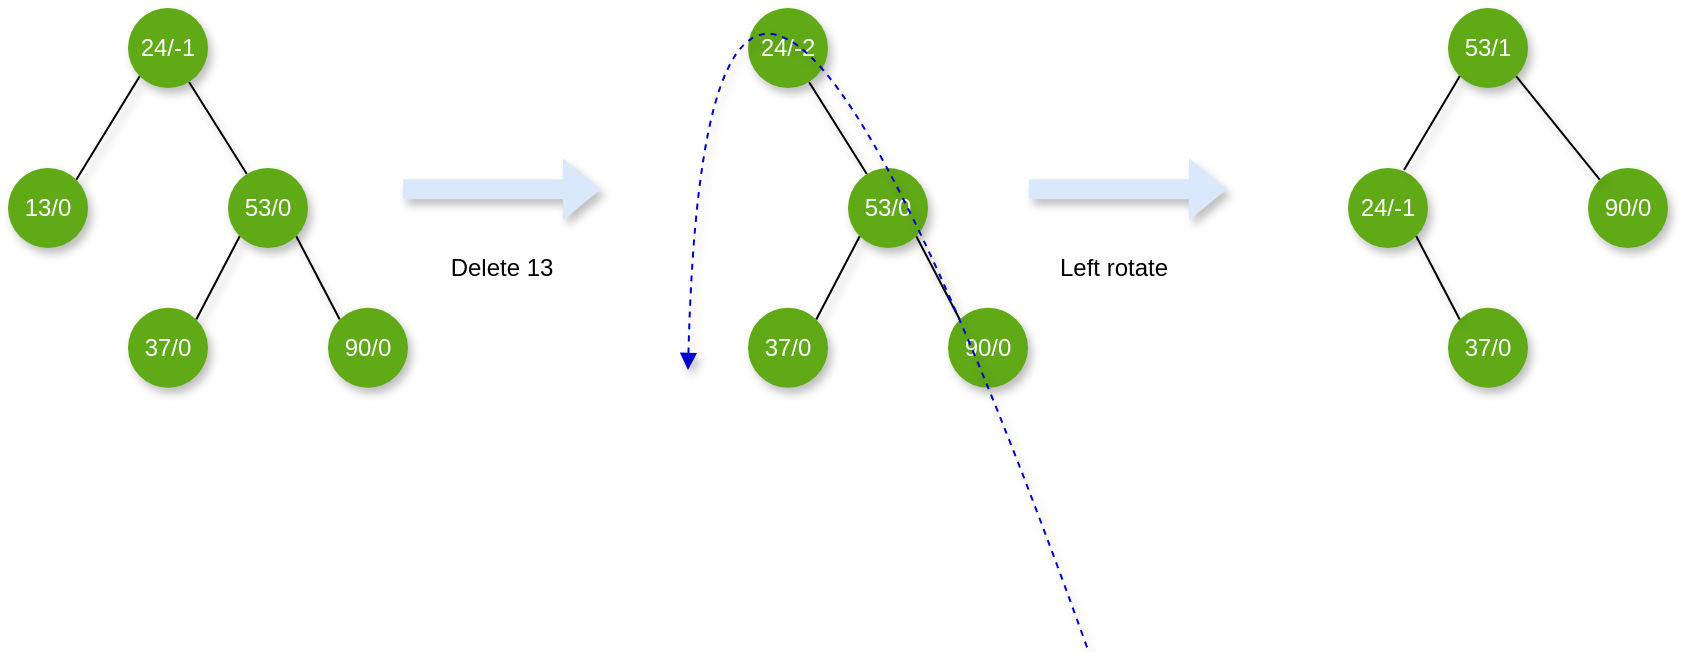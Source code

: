 <mxfile version="13.10.0" type="embed">
    <diagram id="aa8UdqtfkiOayn3rqtdB" name="第 1 页">
        <mxGraphModel dx="946" dy="-499" grid="1" gridSize="10" guides="1" tooltips="1" connect="1" arrows="1" fold="1" page="1" pageScale="1" pageWidth="827" pageHeight="1169" math="0" shadow="0">
            <root>
                <mxCell id="0"/>
                <object label="bst-build" id="1">
                    <mxCell parent="0" visible="0"/>
                </object>
                <mxCell id="n2YznU2ucoyNt7KkT2WX-1" value="1" style="ellipse;whiteSpace=wrap;html=1;aspect=fixed;shadow=1;fillColor=#60a917;fontColor=#ffffff;strokeColor=none;" parent="1" vertex="1">
                    <mxGeometry x="160" y="140" width="40" height="40" as="geometry"/>
                </mxCell>
                <mxCell id="n2YznU2ucoyNt7KkT2WX-13" style="edgeStyle=none;rounded=0;orthogonalLoop=1;jettySize=auto;html=1;exitX=1;exitY=1;exitDx=0;exitDy=0;entryX=0.25;entryY=0;entryDx=0;entryDy=0;entryPerimeter=0;endArrow=none;endFill=0;shadow=1;fillColor=#60a917;" parent="1" source="n2YznU2ucoyNt7KkT2WX-2" target="n2YznU2ucoyNt7KkT2WX-3" edge="1">
                    <mxGeometry relative="1" as="geometry"/>
                </mxCell>
                <mxCell id="n2YznU2ucoyNt7KkT2WX-2" value="1" style="ellipse;whiteSpace=wrap;html=1;aspect=fixed;shadow=1;fillColor=#60a917;fontColor=#ffffff;strokeColor=none;" parent="1" vertex="1">
                    <mxGeometry x="260" y="140" width="40" height="40" as="geometry"/>
                </mxCell>
                <mxCell id="n2YznU2ucoyNt7KkT2WX-3" value="450" style="ellipse;whiteSpace=wrap;html=1;aspect=fixed;shadow=1;fillColor=#60a917;fontColor=#ffffff;strokeColor=none;" parent="1" vertex="1">
                    <mxGeometry x="300" y="200" width="40" height="40" as="geometry"/>
                </mxCell>
                <mxCell id="n2YznU2ucoyNt7KkT2WX-4" value="" style="endArrow=none;dashed=1;html=1;shadow=1;fillColor=#60a917;" parent="1" edge="1">
                    <mxGeometry width="50" height="50" relative="1" as="geometry">
                        <mxPoint x="240" y="270" as="sourcePoint"/>
                        <mxPoint x="240" y="130" as="targetPoint"/>
                    </mxGeometry>
                </mxCell>
                <mxCell id="n2YznU2ucoyNt7KkT2WX-5" value="" style="endArrow=none;dashed=1;html=1;shadow=1;fillColor=#60a917;" parent="1" edge="1">
                    <mxGeometry width="50" height="50" relative="1" as="geometry">
                        <mxPoint x="390" y="270" as="sourcePoint"/>
                        <mxPoint x="390" y="130" as="targetPoint"/>
                    </mxGeometry>
                </mxCell>
                <mxCell id="n2YznU2ucoyNt7KkT2WX-11" style="rounded=0;orthogonalLoop=1;jettySize=auto;html=1;exitX=1;exitY=1;exitDx=0;exitDy=0;entryX=0;entryY=0;entryDx=0;entryDy=0;endArrow=none;endFill=0;shadow=1;fillColor=#60a917;" parent="1" source="n2YznU2ucoyNt7KkT2WX-6" target="n2YznU2ucoyNt7KkT2WX-7" edge="1">
                    <mxGeometry relative="1" as="geometry"/>
                </mxCell>
                <mxCell id="n2YznU2ucoyNt7KkT2WX-6" value="1" style="ellipse;whiteSpace=wrap;html=1;aspect=fixed;shadow=1;fillColor=#60a917;fontColor=#ffffff;strokeColor=none;" parent="1" vertex="1">
                    <mxGeometry x="480" y="140" width="40" height="40" as="geometry"/>
                </mxCell>
                <mxCell id="n2YznU2ucoyNt7KkT2WX-12" style="edgeStyle=none;rounded=0;orthogonalLoop=1;jettySize=auto;html=1;exitX=0;exitY=1;exitDx=0;exitDy=0;entryX=1;entryY=0;entryDx=0;entryDy=0;endArrow=none;endFill=0;shadow=1;fillColor=#60a917;" parent="1" source="n2YznU2ucoyNt7KkT2WX-7" target="n2YznU2ucoyNt7KkT2WX-8" edge="1">
                    <mxGeometry relative="1" as="geometry"/>
                </mxCell>
                <mxCell id="n2YznU2ucoyNt7KkT2WX-7" value="450" style="ellipse;whiteSpace=wrap;html=1;aspect=fixed;shadow=1;fillColor=#60a917;fontColor=#ffffff;strokeColor=none;" parent="1" vertex="1">
                    <mxGeometry x="520" y="200" width="40" height="40" as="geometry"/>
                </mxCell>
                <mxCell id="n2YznU2ucoyNt7KkT2WX-8" value="3&lt;br&gt;" style="ellipse;whiteSpace=wrap;html=1;aspect=fixed;shadow=1;fillColor=#60a917;fontColor=#ffffff;strokeColor=none;" parent="1" vertex="1">
                    <mxGeometry x="450" y="270" width="40" height="40" as="geometry"/>
                </mxCell>
                <mxCell id="n2YznU2ucoyNt7KkT2WX-9" value="4" style="ellipse;whiteSpace=wrap;html=1;aspect=fixed;shadow=1;fillColor=#60a917;fontColor=#ffffff;strokeColor=none;" parent="1" vertex="1">
                    <mxGeometry x="730" y="310" width="40" height="40" as="geometry"/>
                </mxCell>
                <mxCell id="n2YznU2ucoyNt7KkT2WX-10" value="" style="endArrow=none;dashed=1;html=1;shadow=1;fillColor=#60a917;" parent="1" edge="1">
                    <mxGeometry width="50" height="50" relative="1" as="geometry">
                        <mxPoint x="610" y="270" as="sourcePoint"/>
                        <mxPoint x="610" y="130" as="targetPoint"/>
                    </mxGeometry>
                </mxCell>
                <mxCell id="n2YznU2ucoyNt7KkT2WX-14" style="rounded=0;orthogonalLoop=1;jettySize=auto;html=1;exitX=1;exitY=1;exitDx=0;exitDy=0;entryX=0;entryY=0;entryDx=0;entryDy=0;endArrow=none;endFill=0;shadow=1;fillColor=#60a917;" parent="1" source="n2YznU2ucoyNt7KkT2WX-15" target="n2YznU2ucoyNt7KkT2WX-17" edge="1">
                    <mxGeometry relative="1" as="geometry"/>
                </mxCell>
                <mxCell id="n2YznU2ucoyNt7KkT2WX-15" value="1" style="ellipse;whiteSpace=wrap;html=1;aspect=fixed;shadow=1;fillColor=#60a917;fontColor=#ffffff;strokeColor=none;" parent="1" vertex="1">
                    <mxGeometry x="690" y="135" width="40" height="40" as="geometry"/>
                </mxCell>
                <mxCell id="n2YznU2ucoyNt7KkT2WX-16" style="edgeStyle=none;rounded=0;orthogonalLoop=1;jettySize=auto;html=1;exitX=0;exitY=1;exitDx=0;exitDy=0;entryX=1;entryY=0;entryDx=0;entryDy=0;endArrow=none;endFill=0;shadow=1;fillColor=#60a917;" parent="1" source="n2YznU2ucoyNt7KkT2WX-17" target="n2YznU2ucoyNt7KkT2WX-18" edge="1">
                    <mxGeometry relative="1" as="geometry"/>
                </mxCell>
                <mxCell id="n2YznU2ucoyNt7KkT2WX-17" value="450" style="ellipse;whiteSpace=wrap;html=1;aspect=fixed;shadow=1;fillColor=#60a917;fontColor=#ffffff;strokeColor=none;" parent="1" vertex="1">
                    <mxGeometry x="730" y="195" width="40" height="40" as="geometry"/>
                </mxCell>
                <mxCell id="n2YznU2ucoyNt7KkT2WX-19" style="edgeStyle=none;rounded=0;orthogonalLoop=1;jettySize=auto;html=1;exitX=1;exitY=1;exitDx=0;exitDy=0;entryX=0;entryY=0.25;entryDx=0;entryDy=0;entryPerimeter=0;endArrow=none;endFill=0;shadow=1;fillColor=#60a917;" parent="1" source="n2YznU2ucoyNt7KkT2WX-18" target="n2YznU2ucoyNt7KkT2WX-9" edge="1">
                    <mxGeometry relative="1" as="geometry"/>
                </mxCell>
                <mxCell id="n2YznU2ucoyNt7KkT2WX-18" value="3&lt;br&gt;" style="ellipse;whiteSpace=wrap;html=1;aspect=fixed;shadow=1;fillColor=#60a917;fontColor=#ffffff;strokeColor=none;" parent="1" vertex="1">
                    <mxGeometry x="660" y="265" width="40" height="40" as="geometry"/>
                </mxCell>
                <mxCell id="n2YznU2ucoyNt7KkT2WX-43" style="edgeStyle=none;rounded=0;orthogonalLoop=1;jettySize=auto;html=1;exitX=1;exitY=0.5;exitDx=0;exitDy=0;entryX=0;entryY=0.5;entryDx=0;entryDy=0;endArrow=none;endFill=0;shadow=1;fillColor=#60a917;" parent="1" source="n2YznU2ucoyNt7KkT2WX-26" target="n2YznU2ucoyNt7KkT2WX-33" edge="1">
                    <mxGeometry relative="1" as="geometry"/>
                </mxCell>
                <mxCell id="n2YznU2ucoyNt7KkT2WX-26" value="4" style="ellipse;whiteSpace=wrap;html=1;aspect=fixed;shadow=1;fillColor=#60a917;fontColor=#ffffff;strokeColor=none;" parent="1" vertex="1">
                    <mxGeometry x="389" y="530" width="40" height="40" as="geometry"/>
                </mxCell>
                <mxCell id="n2YznU2ucoyNt7KkT2WX-27" style="rounded=0;orthogonalLoop=1;jettySize=auto;html=1;exitX=1;exitY=1;exitDx=0;exitDy=0;entryX=0;entryY=0;entryDx=0;entryDy=0;endArrow=none;endFill=0;shadow=1;fillColor=#60a917;" parent="1" source="n2YznU2ucoyNt7KkT2WX-28" target="n2YznU2ucoyNt7KkT2WX-30" edge="1">
                    <mxGeometry relative="1" as="geometry"/>
                </mxCell>
                <mxCell id="n2YznU2ucoyNt7KkT2WX-28" value="1" style="ellipse;whiteSpace=wrap;html=1;aspect=fixed;shadow=1;fillColor=#60a917;fontColor=#ffffff;strokeColor=none;" parent="1" vertex="1">
                    <mxGeometry x="389" y="370" width="40" height="40" as="geometry"/>
                </mxCell>
                <mxCell id="n2YznU2ucoyNt7KkT2WX-29" style="edgeStyle=none;rounded=0;orthogonalLoop=1;jettySize=auto;html=1;exitX=0;exitY=1;exitDx=0;exitDy=0;entryX=1;entryY=0;entryDx=0;entryDy=0;endArrow=none;endFill=0;shadow=1;fillColor=#60a917;" parent="1" source="n2YznU2ucoyNt7KkT2WX-30" target="n2YznU2ucoyNt7KkT2WX-32" edge="1">
                    <mxGeometry relative="1" as="geometry"/>
                </mxCell>
                <mxCell id="n2YznU2ucoyNt7KkT2WX-30" value="450" style="ellipse;whiteSpace=wrap;html=1;aspect=fixed;shadow=1;fillColor=#60a917;fontColor=#ffffff;strokeColor=none;" parent="1" vertex="1">
                    <mxGeometry x="429" y="430" width="40" height="40" as="geometry"/>
                </mxCell>
                <mxCell id="n2YznU2ucoyNt7KkT2WX-31" style="edgeStyle=none;rounded=0;orthogonalLoop=1;jettySize=auto;html=1;exitX=1;exitY=1;exitDx=0;exitDy=0;entryX=0;entryY=0.25;entryDx=0;entryDy=0;entryPerimeter=0;endArrow=none;endFill=0;shadow=1;fillColor=#60a917;" parent="1" source="n2YznU2ucoyNt7KkT2WX-32" target="n2YznU2ucoyNt7KkT2WX-26" edge="1">
                    <mxGeometry relative="1" as="geometry"/>
                </mxCell>
                <mxCell id="n2YznU2ucoyNt7KkT2WX-32" value="3&lt;br&gt;" style="ellipse;whiteSpace=wrap;html=1;aspect=fixed;shadow=1;fillColor=#60a917;fontColor=#ffffff;strokeColor=none;" parent="1" vertex="1">
                    <mxGeometry x="320" y="480" width="40" height="40" as="geometry"/>
                </mxCell>
                <mxCell id="n2YznU2ucoyNt7KkT2WX-40" style="edgeStyle=none;rounded=0;orthogonalLoop=1;jettySize=auto;html=1;exitX=1;exitY=1;exitDx=0;exitDy=0;entryX=0;entryY=0;entryDx=0;entryDy=0;endArrow=none;endFill=0;shadow=1;fillColor=#60a917;" parent="1" source="n2YznU2ucoyNt7KkT2WX-33" target="n2YznU2ucoyNt7KkT2WX-35" edge="1">
                    <mxGeometry relative="1" as="geometry"/>
                </mxCell>
                <mxCell id="n2YznU2ucoyNt7KkT2WX-33" value="56" style="ellipse;whiteSpace=wrap;html=1;aspect=fixed;shadow=1;fillColor=#60a917;fontColor=#ffffff;strokeColor=none;" parent="1" vertex="1">
                    <mxGeometry x="480" y="570" width="40" height="40" as="geometry"/>
                </mxCell>
                <mxCell id="n2YznU2ucoyNt7KkT2WX-44" style="edgeStyle=none;rounded=0;orthogonalLoop=1;jettySize=auto;html=1;exitX=0.5;exitY=0;exitDx=0;exitDy=0;entryX=0;entryY=1;entryDx=0;entryDy=0;endArrow=none;endFill=0;shadow=1;fillColor=#60a917;" parent="1" source="n2YznU2ucoyNt7KkT2WX-34" target="n2YznU2ucoyNt7KkT2WX-33" edge="1">
                    <mxGeometry relative="1" as="geometry"/>
                </mxCell>
                <mxCell id="n2YznU2ucoyNt7KkT2WX-45" style="edgeStyle=none;rounded=0;orthogonalLoop=1;jettySize=auto;html=1;exitX=1;exitY=1;exitDx=0;exitDy=0;entryX=0;entryY=0;entryDx=0;entryDy=0;endArrow=none;endFill=0;shadow=1;fillColor=#60a917;" parent="1" source="n2YznU2ucoyNt7KkT2WX-34" target="n2YznU2ucoyNt7KkT2WX-36" edge="1">
                    <mxGeometry relative="1" as="geometry"/>
                </mxCell>
                <mxCell id="n2YznU2ucoyNt7KkT2WX-47" style="edgeStyle=none;rounded=0;orthogonalLoop=1;jettySize=auto;html=1;exitX=0;exitY=1;exitDx=0;exitDy=0;endArrow=none;endFill=0;shadow=1;fillColor=#60a917;" parent="1" source="n2YznU2ucoyNt7KkT2WX-34" target="n2YznU2ucoyNt7KkT2WX-38" edge="1">
                    <mxGeometry relative="1" as="geometry"/>
                </mxCell>
                <mxCell id="n2YznU2ucoyNt7KkT2WX-34" value="12" style="ellipse;whiteSpace=wrap;html=1;aspect=fixed;shadow=1;fillColor=#60a917;fontColor=#ffffff;strokeColor=none;" parent="1" vertex="1">
                    <mxGeometry x="429" y="650" width="40" height="40" as="geometry"/>
                </mxCell>
                <mxCell id="n2YznU2ucoyNt7KkT2WX-35" value="123" style="ellipse;whiteSpace=wrap;html=1;aspect=fixed;shadow=1;fillColor=#60a917;fontColor=#ffffff;strokeColor=none;" parent="1" vertex="1">
                    <mxGeometry x="570" y="650" width="40" height="40" as="geometry"/>
                </mxCell>
                <mxCell id="n2YznU2ucoyNt7KkT2WX-46" style="edgeStyle=none;rounded=0;orthogonalLoop=1;jettySize=auto;html=1;exitX=0;exitY=1;exitDx=0;exitDy=0;entryX=1;entryY=0;entryDx=0;entryDy=0;endArrow=none;endFill=0;shadow=1;fillColor=#60a917;" parent="1" source="n2YznU2ucoyNt7KkT2WX-36" target="n2YznU2ucoyNt7KkT2WX-37" edge="1">
                    <mxGeometry relative="1" as="geometry"/>
                </mxCell>
                <mxCell id="n2YznU2ucoyNt7KkT2WX-36" value="45" style="ellipse;whiteSpace=wrap;html=1;aspect=fixed;shadow=1;fillColor=#60a917;fontColor=#ffffff;strokeColor=none;" parent="1" vertex="1">
                    <mxGeometry x="480" y="710" width="40" height="40" as="geometry"/>
                </mxCell>
                <mxCell id="n2YznU2ucoyNt7KkT2WX-37" value="23" style="ellipse;whiteSpace=wrap;html=1;aspect=fixed;shadow=1;fillColor=#60a917;fontColor=#ffffff;strokeColor=none;" parent="1" vertex="1">
                    <mxGeometry x="420" y="780" width="40" height="40" as="geometry"/>
                </mxCell>
                <mxCell id="n2YznU2ucoyNt7KkT2WX-38" value="6" style="ellipse;whiteSpace=wrap;html=1;aspect=fixed;shadow=1;fillColor=#60a917;fontColor=#ffffff;strokeColor=none;" parent="1" vertex="1">
                    <mxGeometry x="340" y="700" width="40" height="40" as="geometry"/>
                </mxCell>
                <mxCell id="n2YznU2ucoyNt7KkT2WX-48" value="" style="endArrow=none;dashed=1;html=1;dashPattern=1 3;strokeWidth=2;shadow=1;fillColor=#60a917;" parent="1" edge="1">
                    <mxGeometry width="50" height="50" relative="1" as="geometry">
                        <mxPoint x="160" y="360" as="sourcePoint"/>
                        <mxPoint x="750" y="360" as="targetPoint"/>
                    </mxGeometry>
                </mxCell>
                <object label="bst-delete-1" id="n2YznU2ucoyNt7KkT2WX-69">
                    <mxCell parent="0" visible="0"/>
                </object>
                <mxCell id="n2YznU2ucoyNt7KkT2WX-70" style="edgeStyle=none;rounded=0;orthogonalLoop=1;jettySize=auto;html=1;exitX=1;exitY=0.5;exitDx=0;exitDy=0;entryX=0;entryY=0.5;entryDx=0;entryDy=0;endArrow=none;endFill=0;shadow=1;fillColor=#60a917;" parent="n2YznU2ucoyNt7KkT2WX-69" source="n2YznU2ucoyNt7KkT2WX-71" target="n2YznU2ucoyNt7KkT2WX-79" edge="1">
                    <mxGeometry relative="1" as="geometry"/>
                </mxCell>
                <mxCell id="n2YznU2ucoyNt7KkT2WX-71" value="4" style="ellipse;whiteSpace=wrap;html=1;aspect=fixed;shadow=1;fillColor=#60a917;fontColor=#ffffff;strokeColor=none;" parent="n2YznU2ucoyNt7KkT2WX-69" vertex="1">
                    <mxGeometry x="399" y="540" width="40" height="40" as="geometry"/>
                </mxCell>
                <mxCell id="n2YznU2ucoyNt7KkT2WX-72" style="rounded=0;orthogonalLoop=1;jettySize=auto;html=1;exitX=1;exitY=1;exitDx=0;exitDy=0;entryX=0;entryY=0;entryDx=0;entryDy=0;endArrow=none;endFill=0;shadow=1;fillColor=#60a917;" parent="n2YznU2ucoyNt7KkT2WX-69" source="n2YznU2ucoyNt7KkT2WX-73" target="n2YznU2ucoyNt7KkT2WX-75" edge="1">
                    <mxGeometry relative="1" as="geometry"/>
                </mxCell>
                <mxCell id="n2YznU2ucoyNt7KkT2WX-73" value="1" style="ellipse;whiteSpace=wrap;html=1;aspect=fixed;shadow=1;fillColor=#60a917;fontColor=#ffffff;strokeColor=none;" parent="n2YznU2ucoyNt7KkT2WX-69" vertex="1">
                    <mxGeometry x="399" y="380" width="40" height="40" as="geometry"/>
                </mxCell>
                <mxCell id="n2YznU2ucoyNt7KkT2WX-74" style="edgeStyle=none;rounded=0;orthogonalLoop=1;jettySize=auto;html=1;exitX=0;exitY=1;exitDx=0;exitDy=0;entryX=1;entryY=0;entryDx=0;entryDy=0;endArrow=none;endFill=0;shadow=1;fillColor=#60a917;" parent="n2YznU2ucoyNt7KkT2WX-69" source="n2YznU2ucoyNt7KkT2WX-75" target="n2YznU2ucoyNt7KkT2WX-77" edge="1">
                    <mxGeometry relative="1" as="geometry"/>
                </mxCell>
                <mxCell id="n2YznU2ucoyNt7KkT2WX-75" value="450" style="ellipse;whiteSpace=wrap;html=1;aspect=fixed;shadow=1;fillColor=#60a917;fontColor=#ffffff;strokeColor=none;" parent="n2YznU2ucoyNt7KkT2WX-69" vertex="1">
                    <mxGeometry x="439" y="440" width="40" height="40" as="geometry"/>
                </mxCell>
                <mxCell id="n2YznU2ucoyNt7KkT2WX-76" style="edgeStyle=none;rounded=0;orthogonalLoop=1;jettySize=auto;html=1;exitX=1;exitY=1;exitDx=0;exitDy=0;entryX=0;entryY=0.25;entryDx=0;entryDy=0;entryPerimeter=0;endArrow=none;endFill=0;shadow=1;fillColor=#60a917;" parent="n2YznU2ucoyNt7KkT2WX-69" source="n2YznU2ucoyNt7KkT2WX-77" target="n2YznU2ucoyNt7KkT2WX-71" edge="1">
                    <mxGeometry relative="1" as="geometry"/>
                </mxCell>
                <mxCell id="n2YznU2ucoyNt7KkT2WX-77" value="3&lt;br&gt;" style="ellipse;whiteSpace=wrap;html=1;aspect=fixed;shadow=1;fillColor=#60a917;fontColor=#ffffff;strokeColor=none;" parent="n2YznU2ucoyNt7KkT2WX-69" vertex="1">
                    <mxGeometry x="330" y="490" width="40" height="40" as="geometry"/>
                </mxCell>
                <mxCell id="n2YznU2ucoyNt7KkT2WX-78" style="edgeStyle=none;rounded=0;orthogonalLoop=1;jettySize=auto;html=1;exitX=1;exitY=1;exitDx=0;exitDy=0;entryX=0;entryY=0;entryDx=0;entryDy=0;endArrow=none;endFill=0;shadow=1;fillColor=#60a917;" parent="n2YznU2ucoyNt7KkT2WX-69" source="n2YznU2ucoyNt7KkT2WX-79" target="n2YznU2ucoyNt7KkT2WX-84" edge="1">
                    <mxGeometry relative="1" as="geometry"/>
                </mxCell>
                <mxCell id="n2YznU2ucoyNt7KkT2WX-79" value="56" style="ellipse;whiteSpace=wrap;html=1;aspect=fixed;shadow=1;fillColor=#60a917;fontColor=#ffffff;strokeColor=none;" parent="n2YznU2ucoyNt7KkT2WX-69" vertex="1">
                    <mxGeometry x="490" y="580" width="40" height="40" as="geometry"/>
                </mxCell>
                <mxCell id="n2YznU2ucoyNt7KkT2WX-80" style="edgeStyle=none;rounded=0;orthogonalLoop=1;jettySize=auto;html=1;exitX=0.5;exitY=0;exitDx=0;exitDy=0;entryX=0;entryY=1;entryDx=0;entryDy=0;endArrow=none;endFill=0;shadow=1;fillColor=#60a917;" parent="n2YznU2ucoyNt7KkT2WX-69" source="n2YznU2ucoyNt7KkT2WX-83" target="n2YznU2ucoyNt7KkT2WX-79" edge="1">
                    <mxGeometry relative="1" as="geometry"/>
                </mxCell>
                <mxCell id="n2YznU2ucoyNt7KkT2WX-81" style="edgeStyle=none;rounded=0;orthogonalLoop=1;jettySize=auto;html=1;exitX=1;exitY=1;exitDx=0;exitDy=0;entryX=0;entryY=0;entryDx=0;entryDy=0;endArrow=none;endFill=0;shadow=1;fillColor=#60a917;" parent="n2YznU2ucoyNt7KkT2WX-69" source="n2YznU2ucoyNt7KkT2WX-83" target="n2YznU2ucoyNt7KkT2WX-86" edge="1">
                    <mxGeometry relative="1" as="geometry"/>
                </mxCell>
                <mxCell id="n2YznU2ucoyNt7KkT2WX-82" style="edgeStyle=none;rounded=0;orthogonalLoop=1;jettySize=auto;html=1;exitX=0;exitY=1;exitDx=0;exitDy=0;endArrow=none;endFill=0;shadow=1;fillColor=#60a917;" parent="n2YznU2ucoyNt7KkT2WX-69" source="n2YznU2ucoyNt7KkT2WX-83" target="n2YznU2ucoyNt7KkT2WX-88" edge="1">
                    <mxGeometry relative="1" as="geometry"/>
                </mxCell>
                <mxCell id="n2YznU2ucoyNt7KkT2WX-83" value="12" style="ellipse;whiteSpace=wrap;html=1;aspect=fixed;shadow=1;fillColor=#60a917;fontColor=#ffffff;strokeColor=none;" parent="n2YznU2ucoyNt7KkT2WX-69" vertex="1">
                    <mxGeometry x="439" y="660" width="40" height="40" as="geometry"/>
                </mxCell>
                <mxCell id="n2YznU2ucoyNt7KkT2WX-84" value="123" style="ellipse;whiteSpace=wrap;html=1;aspect=fixed;shadow=1;fillColor=#60a917;fontColor=#ffffff;strokeColor=none;" parent="n2YznU2ucoyNt7KkT2WX-69" vertex="1">
                    <mxGeometry x="580" y="660" width="40" height="40" as="geometry"/>
                </mxCell>
                <mxCell id="n2YznU2ucoyNt7KkT2WX-85" style="edgeStyle=none;rounded=0;orthogonalLoop=1;jettySize=auto;html=1;exitX=0;exitY=1;exitDx=0;exitDy=0;entryX=1;entryY=0;entryDx=0;entryDy=0;endArrow=none;endFill=0;shadow=1;fillColor=#60a917;" parent="n2YznU2ucoyNt7KkT2WX-69" source="n2YznU2ucoyNt7KkT2WX-86" target="n2YznU2ucoyNt7KkT2WX-87" edge="1">
                    <mxGeometry relative="1" as="geometry"/>
                </mxCell>
                <mxCell id="n2YznU2ucoyNt7KkT2WX-86" value="45" style="ellipse;whiteSpace=wrap;html=1;aspect=fixed;shadow=1;fillColor=#60a917;fontColor=#ffffff;strokeColor=none;" parent="n2YznU2ucoyNt7KkT2WX-69" vertex="1">
                    <mxGeometry x="490" y="720" width="40" height="40" as="geometry"/>
                </mxCell>
                <mxCell id="n2YznU2ucoyNt7KkT2WX-87" value="23" style="ellipse;whiteSpace=wrap;html=1;aspect=fixed;shadow=1;fillColor=#fad9d5;strokeColor=#ae4132;" parent="n2YznU2ucoyNt7KkT2WX-69" vertex="1">
                    <mxGeometry x="430" y="790" width="40" height="40" as="geometry"/>
                </mxCell>
                <mxCell id="n2YznU2ucoyNt7KkT2WX-88" value="6" style="ellipse;whiteSpace=wrap;html=1;aspect=fixed;shadow=1;fillColor=#60a917;fontColor=#ffffff;strokeColor=none;" parent="n2YznU2ucoyNt7KkT2WX-69" vertex="1">
                    <mxGeometry x="350" y="710" width="40" height="40" as="geometry"/>
                </mxCell>
                <mxCell id="n2YznU2ucoyNt7KkT2WX-110" style="edgeStyle=none;rounded=0;orthogonalLoop=1;jettySize=auto;html=1;exitX=0.5;exitY=1;exitDx=0;exitDy=0;entryX=0.5;entryY=0;entryDx=0;entryDy=0;shadow=1;endArrow=none;endFill=0;strokeColor=#000000;" parent="n2YznU2ucoyNt7KkT2WX-69" source="n2YznU2ucoyNt7KkT2WX-103" target="n2YznU2ucoyNt7KkT2WX-107" edge="1">
                    <mxGeometry relative="1" as="geometry"/>
                </mxCell>
                <object label="bst-delete-2" id="n2YznU2ucoyNt7KkT2WX-89">
                    <mxCell parent="0" visible="0"/>
                </object>
                <mxCell id="n2YznU2ucoyNt7KkT2WX-90" style="edgeStyle=none;rounded=0;orthogonalLoop=1;jettySize=auto;html=1;exitX=1;exitY=0.5;exitDx=0;exitDy=0;entryX=0;entryY=0.5;entryDx=0;entryDy=0;endArrow=none;endFill=0;shadow=1;fillColor=#60a917;" parent="n2YznU2ucoyNt7KkT2WX-89" source="n2YznU2ucoyNt7KkT2WX-91" target="n2YznU2ucoyNt7KkT2WX-99" edge="1">
                    <mxGeometry relative="1" as="geometry"/>
                </mxCell>
                <mxCell id="n2YznU2ucoyNt7KkT2WX-91" value="4" style="ellipse;whiteSpace=wrap;html=1;aspect=fixed;shadow=1;fillColor=#60a917;fontColor=#ffffff;strokeColor=none;" parent="n2YznU2ucoyNt7KkT2WX-89" vertex="1">
                    <mxGeometry x="149" y="460" width="40" height="40" as="geometry"/>
                </mxCell>
                <mxCell id="n2YznU2ucoyNt7KkT2WX-92" style="rounded=0;orthogonalLoop=1;jettySize=auto;html=1;exitX=1;exitY=1;exitDx=0;exitDy=0;entryX=0;entryY=0;entryDx=0;entryDy=0;endArrow=none;endFill=0;shadow=1;fillColor=#60a917;" parent="n2YznU2ucoyNt7KkT2WX-89" source="n2YznU2ucoyNt7KkT2WX-93" target="n2YznU2ucoyNt7KkT2WX-95" edge="1">
                    <mxGeometry relative="1" as="geometry"/>
                </mxCell>
                <mxCell id="n2YznU2ucoyNt7KkT2WX-93" value="1" style="ellipse;whiteSpace=wrap;html=1;aspect=fixed;shadow=1;fillColor=#60a917;fontColor=#ffffff;strokeColor=none;" parent="n2YznU2ucoyNt7KkT2WX-89" vertex="1">
                    <mxGeometry x="149" y="300" width="40" height="40" as="geometry"/>
                </mxCell>
                <mxCell id="n2YznU2ucoyNt7KkT2WX-94" style="edgeStyle=none;rounded=0;orthogonalLoop=1;jettySize=auto;html=1;exitX=0;exitY=1;exitDx=0;exitDy=0;entryX=1;entryY=0;entryDx=0;entryDy=0;endArrow=none;endFill=0;shadow=1;fillColor=#60a917;" parent="n2YznU2ucoyNt7KkT2WX-89" source="n2YznU2ucoyNt7KkT2WX-95" target="n2YznU2ucoyNt7KkT2WX-97" edge="1">
                    <mxGeometry relative="1" as="geometry"/>
                </mxCell>
                <mxCell id="n2YznU2ucoyNt7KkT2WX-95" value="450" style="ellipse;whiteSpace=wrap;html=1;aspect=fixed;shadow=1;fillColor=#60a917;fontColor=#ffffff;strokeColor=none;" parent="n2YznU2ucoyNt7KkT2WX-89" vertex="1">
                    <mxGeometry x="189" y="360" width="40" height="40" as="geometry"/>
                </mxCell>
                <mxCell id="n2YznU2ucoyNt7KkT2WX-96" style="edgeStyle=none;rounded=0;orthogonalLoop=1;jettySize=auto;html=1;exitX=1;exitY=1;exitDx=0;exitDy=0;entryX=0;entryY=0.25;entryDx=0;entryDy=0;entryPerimeter=0;endArrow=none;endFill=0;shadow=1;fillColor=#60a917;" parent="n2YznU2ucoyNt7KkT2WX-89" source="n2YznU2ucoyNt7KkT2WX-97" target="n2YznU2ucoyNt7KkT2WX-91" edge="1">
                    <mxGeometry relative="1" as="geometry"/>
                </mxCell>
                <mxCell id="n2YznU2ucoyNt7KkT2WX-97" value="3&lt;br&gt;" style="ellipse;whiteSpace=wrap;html=1;aspect=fixed;shadow=1;fillColor=#60a917;fontColor=#ffffff;strokeColor=none;" parent="n2YznU2ucoyNt7KkT2WX-89" vertex="1">
                    <mxGeometry x="80" y="410" width="40" height="40" as="geometry"/>
                </mxCell>
                <mxCell id="n2YznU2ucoyNt7KkT2WX-98" style="edgeStyle=none;rounded=0;orthogonalLoop=1;jettySize=auto;html=1;exitX=1;exitY=1;exitDx=0;exitDy=0;entryX=0;entryY=0;entryDx=0;entryDy=0;endArrow=none;endFill=0;shadow=1;fillColor=#60a917;" parent="n2YznU2ucoyNt7KkT2WX-89" source="n2YznU2ucoyNt7KkT2WX-99" target="n2YznU2ucoyNt7KkT2WX-104" edge="1">
                    <mxGeometry relative="1" as="geometry"/>
                </mxCell>
                <mxCell id="n2YznU2ucoyNt7KkT2WX-99" value="56" style="ellipse;whiteSpace=wrap;html=1;aspect=fixed;shadow=1;fillColor=#60a917;fontColor=#ffffff;strokeColor=none;" parent="n2YznU2ucoyNt7KkT2WX-89" vertex="1">
                    <mxGeometry x="240" y="500" width="40" height="40" as="geometry"/>
                </mxCell>
                <mxCell id="n2YznU2ucoyNt7KkT2WX-100" style="edgeStyle=none;rounded=0;orthogonalLoop=1;jettySize=auto;html=1;exitX=0.5;exitY=0;exitDx=0;exitDy=0;entryX=0;entryY=1;entryDx=0;entryDy=0;endArrow=none;endFill=0;shadow=1;fillColor=#60a917;" parent="n2YznU2ucoyNt7KkT2WX-89" source="n2YznU2ucoyNt7KkT2WX-103" target="n2YznU2ucoyNt7KkT2WX-99" edge="1">
                    <mxGeometry relative="1" as="geometry"/>
                </mxCell>
                <mxCell id="n2YznU2ucoyNt7KkT2WX-101" style="edgeStyle=none;rounded=0;orthogonalLoop=1;jettySize=auto;html=1;exitX=1;exitY=1;exitDx=0;exitDy=0;entryX=0;entryY=0;entryDx=0;entryDy=0;endArrow=none;endFill=0;shadow=1;fillColor=#60a917;dashed=1;" parent="n2YznU2ucoyNt7KkT2WX-89" source="n2YznU2ucoyNt7KkT2WX-103" target="n2YznU2ucoyNt7KkT2WX-106" edge="1">
                    <mxGeometry relative="1" as="geometry"/>
                </mxCell>
                <mxCell id="n2YznU2ucoyNt7KkT2WX-102" style="edgeStyle=none;rounded=0;orthogonalLoop=1;jettySize=auto;html=1;exitX=0;exitY=1;exitDx=0;exitDy=0;endArrow=none;endFill=0;shadow=1;fillColor=#60a917;" parent="n2YznU2ucoyNt7KkT2WX-89" source="n2YznU2ucoyNt7KkT2WX-103" target="n2YznU2ucoyNt7KkT2WX-108" edge="1">
                    <mxGeometry relative="1" as="geometry"/>
                </mxCell>
                <mxCell id="n2YznU2ucoyNt7KkT2WX-112" style="edgeStyle=none;rounded=0;orthogonalLoop=1;jettySize=auto;html=1;exitX=0.5;exitY=1;exitDx=0;exitDy=0;shadow=1;endArrow=none;endFill=0;strokeColor=#001DBC;fillColor=#0050ef;" parent="n2YznU2ucoyNt7KkT2WX-89" source="n2YznU2ucoyNt7KkT2WX-103" target="n2YznU2ucoyNt7KkT2WX-107" edge="1">
                    <mxGeometry relative="1" as="geometry"/>
                </mxCell>
                <mxCell id="n2YznU2ucoyNt7KkT2WX-103" value="12" style="ellipse;whiteSpace=wrap;html=1;aspect=fixed;shadow=1;fillColor=#60a917;fontColor=#ffffff;strokeColor=none;" parent="n2YznU2ucoyNt7KkT2WX-89" vertex="1">
                    <mxGeometry x="189" y="580" width="40" height="40" as="geometry"/>
                </mxCell>
                <mxCell id="n2YznU2ucoyNt7KkT2WX-104" value="123" style="ellipse;whiteSpace=wrap;html=1;aspect=fixed;shadow=1;fillColor=#60a917;fontColor=#ffffff;strokeColor=none;" parent="n2YznU2ucoyNt7KkT2WX-89" vertex="1">
                    <mxGeometry x="330" y="580" width="40" height="40" as="geometry"/>
                </mxCell>
                <mxCell id="n2YznU2ucoyNt7KkT2WX-105" style="edgeStyle=none;rounded=0;orthogonalLoop=1;jettySize=auto;html=1;exitX=0;exitY=1;exitDx=0;exitDy=0;entryX=1;entryY=0;entryDx=0;entryDy=0;endArrow=none;endFill=0;shadow=1;fillColor=#60a917;dashed=1;" parent="n2YznU2ucoyNt7KkT2WX-89" source="n2YznU2ucoyNt7KkT2WX-106" target="n2YznU2ucoyNt7KkT2WX-107" edge="1">
                    <mxGeometry relative="1" as="geometry"/>
                </mxCell>
                <mxCell id="n2YznU2ucoyNt7KkT2WX-106" value="45" style="ellipse;whiteSpace=wrap;html=1;aspect=fixed;shadow=1;fillColor=#fad9d5;strokeColor=#ae4132;" parent="n2YznU2ucoyNt7KkT2WX-89" vertex="1">
                    <mxGeometry x="240" y="640" width="40" height="40" as="geometry"/>
                </mxCell>
                <mxCell id="n2YznU2ucoyNt7KkT2WX-107" value="23" style="ellipse;whiteSpace=wrap;html=1;aspect=fixed;shadow=1;fillColor=#60a917;strokeColor=#2D7600;fontColor=#ffffff;" parent="n2YznU2ucoyNt7KkT2WX-89" vertex="1">
                    <mxGeometry x="180" y="710" width="40" height="40" as="geometry"/>
                </mxCell>
                <mxCell id="n2YznU2ucoyNt7KkT2WX-108" value="6" style="ellipse;whiteSpace=wrap;html=1;aspect=fixed;shadow=1;fillColor=#60a917;fontColor=#ffffff;strokeColor=none;" parent="n2YznU2ucoyNt7KkT2WX-89" vertex="1">
                    <mxGeometry x="100" y="630" width="40" height="40" as="geometry"/>
                </mxCell>
                <mxCell id="n2YznU2ucoyNt7KkT2WX-113" style="edgeStyle=none;rounded=0;orthogonalLoop=1;jettySize=auto;html=1;exitX=1;exitY=0.5;exitDx=0;exitDy=0;entryX=0;entryY=0.5;entryDx=0;entryDy=0;endArrow=none;endFill=0;shadow=1;fillColor=#60a917;" parent="n2YznU2ucoyNt7KkT2WX-89" source="n2YznU2ucoyNt7KkT2WX-114" target="n2YznU2ucoyNt7KkT2WX-122" edge="1">
                    <mxGeometry relative="1" as="geometry"/>
                </mxCell>
                <mxCell id="n2YznU2ucoyNt7KkT2WX-114" value="4" style="ellipse;whiteSpace=wrap;html=1;aspect=fixed;shadow=1;fillColor=#60a917;fontColor=#ffffff;strokeColor=none;" parent="n2YznU2ucoyNt7KkT2WX-89" vertex="1">
                    <mxGeometry x="529" y="470" width="40" height="40" as="geometry"/>
                </mxCell>
                <mxCell id="n2YznU2ucoyNt7KkT2WX-115" style="rounded=0;orthogonalLoop=1;jettySize=auto;html=1;exitX=1;exitY=1;exitDx=0;exitDy=0;entryX=0;entryY=0;entryDx=0;entryDy=0;endArrow=none;endFill=0;shadow=1;fillColor=#60a917;" parent="n2YznU2ucoyNt7KkT2WX-89" source="n2YznU2ucoyNt7KkT2WX-116" target="n2YznU2ucoyNt7KkT2WX-118" edge="1">
                    <mxGeometry relative="1" as="geometry"/>
                </mxCell>
                <mxCell id="n2YznU2ucoyNt7KkT2WX-116" value="1" style="ellipse;whiteSpace=wrap;html=1;aspect=fixed;shadow=1;fillColor=#60a917;fontColor=#ffffff;strokeColor=none;" parent="n2YznU2ucoyNt7KkT2WX-89" vertex="1">
                    <mxGeometry x="529" y="310" width="40" height="40" as="geometry"/>
                </mxCell>
                <mxCell id="n2YznU2ucoyNt7KkT2WX-117" style="edgeStyle=none;rounded=0;orthogonalLoop=1;jettySize=auto;html=1;exitX=0;exitY=1;exitDx=0;exitDy=0;entryX=1;entryY=0;entryDx=0;entryDy=0;endArrow=none;endFill=0;shadow=1;fillColor=#60a917;dashed=1;" parent="n2YznU2ucoyNt7KkT2WX-89" source="n2YznU2ucoyNt7KkT2WX-118" target="n2YznU2ucoyNt7KkT2WX-120" edge="1">
                    <mxGeometry relative="1" as="geometry"/>
                </mxCell>
                <mxCell id="n2YznU2ucoyNt7KkT2WX-133" style="edgeStyle=none;rounded=0;orthogonalLoop=1;jettySize=auto;html=1;entryX=0.5;entryY=0;entryDx=0;entryDy=0;shadow=1;endArrow=none;endFill=0;strokeColor=#004C99;" parent="n2YznU2ucoyNt7KkT2WX-89" source="n2YznU2ucoyNt7KkT2WX-118" target="n2YznU2ucoyNt7KkT2WX-114" edge="1">
                    <mxGeometry relative="1" as="geometry"/>
                </mxCell>
                <mxCell id="n2YznU2ucoyNt7KkT2WX-118" value="450" style="ellipse;whiteSpace=wrap;html=1;aspect=fixed;shadow=1;fillColor=#60a917;fontColor=#ffffff;strokeColor=none;" parent="n2YznU2ucoyNt7KkT2WX-89" vertex="1">
                    <mxGeometry x="569" y="370" width="40" height="40" as="geometry"/>
                </mxCell>
                <mxCell id="n2YznU2ucoyNt7KkT2WX-119" style="edgeStyle=none;rounded=0;orthogonalLoop=1;jettySize=auto;html=1;exitX=1;exitY=1;exitDx=0;exitDy=0;entryX=0;entryY=0.25;entryDx=0;entryDy=0;entryPerimeter=0;endArrow=none;endFill=0;shadow=1;fillColor=#60a917;dashed=1;" parent="n2YznU2ucoyNt7KkT2WX-89" source="n2YznU2ucoyNt7KkT2WX-120" target="n2YznU2ucoyNt7KkT2WX-114" edge="1">
                    <mxGeometry relative="1" as="geometry"/>
                </mxCell>
                <mxCell id="n2YznU2ucoyNt7KkT2WX-120" value="3&lt;br&gt;" style="ellipse;whiteSpace=wrap;html=1;aspect=fixed;shadow=1;fillColor=#fad9d5;strokeColor=#ae4132;" parent="n2YznU2ucoyNt7KkT2WX-89" vertex="1">
                    <mxGeometry x="460" y="420" width="40" height="40" as="geometry"/>
                </mxCell>
                <mxCell id="n2YznU2ucoyNt7KkT2WX-121" style="edgeStyle=none;rounded=0;orthogonalLoop=1;jettySize=auto;html=1;exitX=1;exitY=1;exitDx=0;exitDy=0;entryX=0;entryY=0;entryDx=0;entryDy=0;endArrow=none;endFill=0;shadow=1;fillColor=#60a917;" parent="n2YznU2ucoyNt7KkT2WX-89" source="n2YznU2ucoyNt7KkT2WX-122" target="n2YznU2ucoyNt7KkT2WX-128" edge="1">
                    <mxGeometry relative="1" as="geometry"/>
                </mxCell>
                <mxCell id="n2YznU2ucoyNt7KkT2WX-122" value="56" style="ellipse;whiteSpace=wrap;html=1;aspect=fixed;shadow=1;fillColor=#60a917;fontColor=#ffffff;strokeColor=none;" parent="n2YznU2ucoyNt7KkT2WX-89" vertex="1">
                    <mxGeometry x="620" y="510" width="40" height="40" as="geometry"/>
                </mxCell>
                <mxCell id="n2YznU2ucoyNt7KkT2WX-123" style="edgeStyle=none;rounded=0;orthogonalLoop=1;jettySize=auto;html=1;exitX=0.5;exitY=0;exitDx=0;exitDy=0;entryX=0;entryY=1;entryDx=0;entryDy=0;endArrow=none;endFill=0;shadow=1;fillColor=#60a917;" parent="n2YznU2ucoyNt7KkT2WX-89" source="n2YznU2ucoyNt7KkT2WX-127" target="n2YznU2ucoyNt7KkT2WX-122" edge="1">
                    <mxGeometry relative="1" as="geometry"/>
                </mxCell>
                <mxCell id="n2YznU2ucoyNt7KkT2WX-124" style="edgeStyle=none;rounded=0;orthogonalLoop=1;jettySize=auto;html=1;exitX=1;exitY=1;exitDx=0;exitDy=0;entryX=0;entryY=0;entryDx=0;entryDy=0;endArrow=none;endFill=0;shadow=1;fillColor=#60a917;" parent="n2YznU2ucoyNt7KkT2WX-89" source="n2YznU2ucoyNt7KkT2WX-127" target="n2YznU2ucoyNt7KkT2WX-130" edge="1">
                    <mxGeometry relative="1" as="geometry"/>
                </mxCell>
                <mxCell id="n2YznU2ucoyNt7KkT2WX-125" style="edgeStyle=none;rounded=0;orthogonalLoop=1;jettySize=auto;html=1;exitX=0;exitY=1;exitDx=0;exitDy=0;endArrow=none;endFill=0;shadow=1;fillColor=#60a917;" parent="n2YznU2ucoyNt7KkT2WX-89" source="n2YznU2ucoyNt7KkT2WX-127" target="n2YznU2ucoyNt7KkT2WX-132" edge="1">
                    <mxGeometry relative="1" as="geometry"/>
                </mxCell>
                <mxCell id="n2YznU2ucoyNt7KkT2WX-127" value="12" style="ellipse;whiteSpace=wrap;html=1;aspect=fixed;shadow=1;fillColor=#60a917;fontColor=#ffffff;strokeColor=none;" parent="n2YznU2ucoyNt7KkT2WX-89" vertex="1">
                    <mxGeometry x="569" y="590" width="40" height="40" as="geometry"/>
                </mxCell>
                <mxCell id="n2YznU2ucoyNt7KkT2WX-128" value="123" style="ellipse;whiteSpace=wrap;html=1;aspect=fixed;shadow=1;fillColor=#60a917;fontColor=#ffffff;strokeColor=none;" parent="n2YznU2ucoyNt7KkT2WX-89" vertex="1">
                    <mxGeometry x="710" y="590" width="40" height="40" as="geometry"/>
                </mxCell>
                <mxCell id="n2YznU2ucoyNt7KkT2WX-129" style="edgeStyle=none;rounded=0;orthogonalLoop=1;jettySize=auto;html=1;exitX=0;exitY=1;exitDx=0;exitDy=0;entryX=1;entryY=0;entryDx=0;entryDy=0;endArrow=none;endFill=0;shadow=1;fillColor=#60a917;" parent="n2YznU2ucoyNt7KkT2WX-89" source="n2YznU2ucoyNt7KkT2WX-130" target="n2YznU2ucoyNt7KkT2WX-131" edge="1">
                    <mxGeometry relative="1" as="geometry"/>
                </mxCell>
                <mxCell id="n2YznU2ucoyNt7KkT2WX-130" value="45" style="ellipse;whiteSpace=wrap;html=1;aspect=fixed;shadow=1;fillColor=#60a917;strokeColor=#2D7600;fontColor=#ffffff;" parent="n2YznU2ucoyNt7KkT2WX-89" vertex="1">
                    <mxGeometry x="620" y="650" width="40" height="40" as="geometry"/>
                </mxCell>
                <mxCell id="n2YznU2ucoyNt7KkT2WX-131" value="23" style="ellipse;whiteSpace=wrap;html=1;aspect=fixed;shadow=1;fillColor=#60a917;strokeColor=#2D7600;fontColor=#ffffff;" parent="n2YznU2ucoyNt7KkT2WX-89" vertex="1">
                    <mxGeometry x="560" y="720" width="40" height="40" as="geometry"/>
                </mxCell>
                <mxCell id="n2YznU2ucoyNt7KkT2WX-132" value="6" style="ellipse;whiteSpace=wrap;html=1;aspect=fixed;shadow=1;fillColor=#60a917;fontColor=#ffffff;strokeColor=none;" parent="n2YznU2ucoyNt7KkT2WX-89" vertex="1">
                    <mxGeometry x="480" y="640" width="40" height="40" as="geometry"/>
                </mxCell>
                <object label="bst-delete-3" id="n2YznU2ucoyNt7KkT2WX-134">
                    <mxCell parent="0" visible="0"/>
                </object>
                <mxCell id="n2YznU2ucoyNt7KkT2WX-135" style="edgeStyle=none;rounded=0;orthogonalLoop=1;jettySize=auto;html=1;exitX=1;exitY=0.5;exitDx=0;exitDy=0;entryX=0;entryY=0.5;entryDx=0;entryDy=0;endArrow=none;endFill=0;shadow=1;fillColor=#60a917;" parent="n2YznU2ucoyNt7KkT2WX-134" source="n2YznU2ucoyNt7KkT2WX-136" target="n2YznU2ucoyNt7KkT2WX-144" edge="1">
                    <mxGeometry relative="1" as="geometry"/>
                </mxCell>
                <mxCell id="n2YznU2ucoyNt7KkT2WX-136" value="4" style="ellipse;whiteSpace=wrap;html=1;aspect=fixed;shadow=1;fillColor=#60a917;fontColor=#ffffff;strokeColor=none;" parent="n2YznU2ucoyNt7KkT2WX-134" vertex="1">
                    <mxGeometry x="139" y="415" width="40" height="40" as="geometry"/>
                </mxCell>
                <mxCell id="n2YznU2ucoyNt7KkT2WX-137" style="rounded=0;orthogonalLoop=1;jettySize=auto;html=1;exitX=1;exitY=1;exitDx=0;exitDy=0;entryX=0;entryY=0;entryDx=0;entryDy=0;endArrow=none;endFill=0;shadow=1;fillColor=#60a917;" parent="n2YznU2ucoyNt7KkT2WX-134" source="n2YznU2ucoyNt7KkT2WX-138" target="n2YznU2ucoyNt7KkT2WX-140" edge="1">
                    <mxGeometry relative="1" as="geometry"/>
                </mxCell>
                <mxCell id="n2YznU2ucoyNt7KkT2WX-138" value="1" style="ellipse;whiteSpace=wrap;html=1;aspect=fixed;shadow=1;fillColor=#60a917;fontColor=#ffffff;strokeColor=none;" parent="n2YznU2ucoyNt7KkT2WX-134" vertex="1">
                    <mxGeometry x="139" y="255" width="40" height="40" as="geometry"/>
                </mxCell>
                <mxCell id="n2YznU2ucoyNt7KkT2WX-139" style="edgeStyle=none;rounded=0;orthogonalLoop=1;jettySize=auto;html=1;exitX=0;exitY=1;exitDx=0;exitDy=0;entryX=1;entryY=0;entryDx=0;entryDy=0;endArrow=none;endFill=0;shadow=1;fillColor=#60a917;" parent="n2YznU2ucoyNt7KkT2WX-134" source="n2YznU2ucoyNt7KkT2WX-140" target="n2YznU2ucoyNt7KkT2WX-142" edge="1">
                    <mxGeometry relative="1" as="geometry"/>
                </mxCell>
                <mxCell id="n2YznU2ucoyNt7KkT2WX-140" value="450" style="ellipse;whiteSpace=wrap;html=1;aspect=fixed;shadow=1;fillColor=#60a917;fontColor=#ffffff;strokeColor=none;" parent="n2YznU2ucoyNt7KkT2WX-134" vertex="1">
                    <mxGeometry x="179" y="315" width="40" height="40" as="geometry"/>
                </mxCell>
                <mxCell id="n2YznU2ucoyNt7KkT2WX-141" style="edgeStyle=none;rounded=0;orthogonalLoop=1;jettySize=auto;html=1;exitX=1;exitY=1;exitDx=0;exitDy=0;entryX=0;entryY=0.25;entryDx=0;entryDy=0;entryPerimeter=0;endArrow=none;endFill=0;shadow=1;fillColor=#60a917;" parent="n2YznU2ucoyNt7KkT2WX-134" source="n2YznU2ucoyNt7KkT2WX-142" target="n2YznU2ucoyNt7KkT2WX-136" edge="1">
                    <mxGeometry relative="1" as="geometry"/>
                </mxCell>
                <mxCell id="n2YznU2ucoyNt7KkT2WX-142" value="3&lt;br&gt;" style="ellipse;whiteSpace=wrap;html=1;aspect=fixed;shadow=1;fillColor=#60a917;fontColor=#ffffff;strokeColor=none;" parent="n2YznU2ucoyNt7KkT2WX-134" vertex="1">
                    <mxGeometry x="70" y="365" width="40" height="40" as="geometry"/>
                </mxCell>
                <mxCell id="n2YznU2ucoyNt7KkT2WX-143" style="edgeStyle=none;rounded=0;orthogonalLoop=1;jettySize=auto;html=1;exitX=1;exitY=1;exitDx=0;exitDy=0;entryX=0;entryY=0;entryDx=0;entryDy=0;endArrow=none;endFill=0;shadow=1;fillColor=#60a917;" parent="n2YznU2ucoyNt7KkT2WX-134" source="n2YznU2ucoyNt7KkT2WX-144" target="n2YznU2ucoyNt7KkT2WX-149" edge="1">
                    <mxGeometry relative="1" as="geometry"/>
                </mxCell>
                <mxCell id="n2YznU2ucoyNt7KkT2WX-144" value="56" style="ellipse;whiteSpace=wrap;html=1;aspect=fixed;shadow=1;fillColor=#fad9d5;strokeColor=#ae4132;" parent="n2YznU2ucoyNt7KkT2WX-134" vertex="1">
                    <mxGeometry x="230" y="455" width="40" height="40" as="geometry"/>
                </mxCell>
                <mxCell id="n2YznU2ucoyNt7KkT2WX-145" style="edgeStyle=none;rounded=0;orthogonalLoop=1;jettySize=auto;html=1;exitX=0.5;exitY=0;exitDx=0;exitDy=0;entryX=0;entryY=1;entryDx=0;entryDy=0;endArrow=none;endFill=0;shadow=1;fillColor=#60a917;" parent="n2YznU2ucoyNt7KkT2WX-134" source="n2YznU2ucoyNt7KkT2WX-148" target="n2YznU2ucoyNt7KkT2WX-144" edge="1">
                    <mxGeometry relative="1" as="geometry"/>
                </mxCell>
                <mxCell id="n2YznU2ucoyNt7KkT2WX-146" style="edgeStyle=none;rounded=0;orthogonalLoop=1;jettySize=auto;html=1;exitX=1;exitY=1;exitDx=0;exitDy=0;entryX=0;entryY=0;entryDx=0;entryDy=0;endArrow=none;endFill=0;shadow=1;fillColor=#60a917;" parent="n2YznU2ucoyNt7KkT2WX-134" source="n2YznU2ucoyNt7KkT2WX-148" target="n2YznU2ucoyNt7KkT2WX-151" edge="1">
                    <mxGeometry relative="1" as="geometry"/>
                </mxCell>
                <mxCell id="n2YznU2ucoyNt7KkT2WX-147" style="edgeStyle=none;rounded=0;orthogonalLoop=1;jettySize=auto;html=1;exitX=0;exitY=1;exitDx=0;exitDy=0;endArrow=none;endFill=0;shadow=1;fillColor=#60a917;" parent="n2YznU2ucoyNt7KkT2WX-134" source="n2YznU2ucoyNt7KkT2WX-148" target="n2YznU2ucoyNt7KkT2WX-153" edge="1">
                    <mxGeometry relative="1" as="geometry"/>
                </mxCell>
                <mxCell id="n2YznU2ucoyNt7KkT2WX-148" value="12" style="ellipse;whiteSpace=wrap;html=1;aspect=fixed;shadow=1;fillColor=#60a917;fontColor=#ffffff;strokeColor=none;" parent="n2YznU2ucoyNt7KkT2WX-134" vertex="1">
                    <mxGeometry x="179" y="535" width="40" height="40" as="geometry"/>
                </mxCell>
                <mxCell id="n2YznU2ucoyNt7KkT2WX-149" value="123" style="ellipse;whiteSpace=wrap;html=1;aspect=fixed;shadow=1;fillColor=#60a917;fontColor=#ffffff;strokeColor=none;" parent="n2YznU2ucoyNt7KkT2WX-134" vertex="1">
                    <mxGeometry x="320" y="535" width="40" height="40" as="geometry"/>
                </mxCell>
                <mxCell id="n2YznU2ucoyNt7KkT2WX-150" style="edgeStyle=none;rounded=0;orthogonalLoop=1;jettySize=auto;html=1;exitX=0;exitY=1;exitDx=0;exitDy=0;entryX=1;entryY=0;entryDx=0;entryDy=0;endArrow=none;endFill=0;shadow=1;fillColor=#60a917;" parent="n2YznU2ucoyNt7KkT2WX-134" source="n2YznU2ucoyNt7KkT2WX-151" target="n2YznU2ucoyNt7KkT2WX-152" edge="1">
                    <mxGeometry relative="1" as="geometry"/>
                </mxCell>
                <mxCell id="n2YznU2ucoyNt7KkT2WX-151" value="45" style="ellipse;whiteSpace=wrap;html=1;aspect=fixed;shadow=1;fillColor=#60a917;fontColor=#ffffff;strokeColor=none;" parent="n2YznU2ucoyNt7KkT2WX-134" vertex="1">
                    <mxGeometry x="230" y="595" width="40" height="40" as="geometry"/>
                </mxCell>
                <mxCell id="n2YznU2ucoyNt7KkT2WX-152" value="23" style="ellipse;whiteSpace=wrap;html=1;aspect=fixed;shadow=1;fillColor=#60a917;fontColor=#ffffff;strokeColor=none;" parent="n2YznU2ucoyNt7KkT2WX-134" vertex="1">
                    <mxGeometry x="170" y="665" width="40" height="40" as="geometry"/>
                </mxCell>
                <mxCell id="n2YznU2ucoyNt7KkT2WX-153" value="6" style="ellipse;whiteSpace=wrap;html=1;aspect=fixed;shadow=1;fillColor=#60a917;fontColor=#ffffff;strokeColor=none;" parent="n2YznU2ucoyNt7KkT2WX-134" vertex="1">
                    <mxGeometry x="90" y="585" width="40" height="40" as="geometry"/>
                </mxCell>
                <mxCell id="n2YznU2ucoyNt7KkT2WX-212" style="edgeStyle=none;rounded=0;orthogonalLoop=1;jettySize=auto;html=1;exitX=1;exitY=0.5;exitDx=0;exitDy=0;entryX=0;entryY=0.5;entryDx=0;entryDy=0;endArrow=none;endFill=0;shadow=1;fillColor=#60a917;" parent="n2YznU2ucoyNt7KkT2WX-134" source="n2YznU2ucoyNt7KkT2WX-213" target="n2YznU2ucoyNt7KkT2WX-221" edge="1">
                    <mxGeometry relative="1" as="geometry"/>
                </mxCell>
                <mxCell id="n2YznU2ucoyNt7KkT2WX-213" value="4" style="ellipse;whiteSpace=wrap;html=1;aspect=fixed;shadow=1;fillColor=#60a917;fontColor=#ffffff;strokeColor=none;" parent="n2YznU2ucoyNt7KkT2WX-134" vertex="1">
                    <mxGeometry x="489" y="425" width="40" height="40" as="geometry"/>
                </mxCell>
                <mxCell id="n2YznU2ucoyNt7KkT2WX-214" style="rounded=0;orthogonalLoop=1;jettySize=auto;html=1;exitX=1;exitY=1;exitDx=0;exitDy=0;entryX=0;entryY=0;entryDx=0;entryDy=0;endArrow=none;endFill=0;shadow=1;fillColor=#60a917;" parent="n2YznU2ucoyNt7KkT2WX-134" source="n2YznU2ucoyNt7KkT2WX-215" target="n2YznU2ucoyNt7KkT2WX-217" edge="1">
                    <mxGeometry relative="1" as="geometry"/>
                </mxCell>
                <mxCell id="n2YznU2ucoyNt7KkT2WX-215" value="1" style="ellipse;whiteSpace=wrap;html=1;aspect=fixed;shadow=1;fillColor=#60a917;fontColor=#ffffff;strokeColor=none;" parent="n2YznU2ucoyNt7KkT2WX-134" vertex="1">
                    <mxGeometry x="489" y="265" width="40" height="40" as="geometry"/>
                </mxCell>
                <mxCell id="n2YznU2ucoyNt7KkT2WX-216" style="edgeStyle=none;rounded=0;orthogonalLoop=1;jettySize=auto;html=1;exitX=0;exitY=1;exitDx=0;exitDy=0;entryX=1;entryY=0;entryDx=0;entryDy=0;endArrow=none;endFill=0;shadow=1;fillColor=#60a917;" parent="n2YznU2ucoyNt7KkT2WX-134" source="n2YznU2ucoyNt7KkT2WX-217" target="n2YznU2ucoyNt7KkT2WX-219" edge="1">
                    <mxGeometry relative="1" as="geometry"/>
                </mxCell>
                <mxCell id="n2YznU2ucoyNt7KkT2WX-217" value="450" style="ellipse;whiteSpace=wrap;html=1;aspect=fixed;shadow=1;fillColor=#60a917;fontColor=#ffffff;strokeColor=none;" parent="n2YznU2ucoyNt7KkT2WX-134" vertex="1">
                    <mxGeometry x="529" y="325" width="40" height="40" as="geometry"/>
                </mxCell>
                <mxCell id="n2YznU2ucoyNt7KkT2WX-218" style="edgeStyle=none;rounded=0;orthogonalLoop=1;jettySize=auto;html=1;exitX=1;exitY=1;exitDx=0;exitDy=0;entryX=0;entryY=0.25;entryDx=0;entryDy=0;entryPerimeter=0;endArrow=none;endFill=0;shadow=1;fillColor=#60a917;" parent="n2YznU2ucoyNt7KkT2WX-134" source="n2YznU2ucoyNt7KkT2WX-219" target="n2YznU2ucoyNt7KkT2WX-213" edge="1">
                    <mxGeometry relative="1" as="geometry"/>
                </mxCell>
                <mxCell id="n2YznU2ucoyNt7KkT2WX-219" value="3&lt;br&gt;" style="ellipse;whiteSpace=wrap;html=1;aspect=fixed;shadow=1;fillColor=#60a917;fontColor=#ffffff;strokeColor=none;" parent="n2YznU2ucoyNt7KkT2WX-134" vertex="1">
                    <mxGeometry x="420" y="375" width="40" height="40" as="geometry"/>
                </mxCell>
                <mxCell id="n2YznU2ucoyNt7KkT2WX-220" style="edgeStyle=none;rounded=0;orthogonalLoop=1;jettySize=auto;html=1;exitX=1;exitY=1;exitDx=0;exitDy=0;entryX=0;entryY=0;entryDx=0;entryDy=0;endArrow=none;endFill=0;shadow=1;fillColor=#60a917;" parent="n2YznU2ucoyNt7KkT2WX-134" source="n2YznU2ucoyNt7KkT2WX-221" target="n2YznU2ucoyNt7KkT2WX-226" edge="1">
                    <mxGeometry relative="1" as="geometry"/>
                </mxCell>
                <mxCell id="n2YznU2ucoyNt7KkT2WX-221" value="56" style="ellipse;whiteSpace=wrap;html=1;aspect=fixed;shadow=1;fillColor=#fad9d5;strokeColor=#ae4132;" parent="n2YznU2ucoyNt7KkT2WX-134" vertex="1">
                    <mxGeometry x="580" y="465" width="40" height="40" as="geometry"/>
                </mxCell>
                <mxCell id="n2YznU2ucoyNt7KkT2WX-222" style="edgeStyle=none;rounded=0;orthogonalLoop=1;jettySize=auto;html=1;exitX=0.5;exitY=0;exitDx=0;exitDy=0;entryX=0;entryY=1;entryDx=0;entryDy=0;endArrow=none;endFill=0;shadow=1;fillColor=#60a917;" parent="n2YznU2ucoyNt7KkT2WX-134" source="n2YznU2ucoyNt7KkT2WX-225" target="n2YznU2ucoyNt7KkT2WX-221" edge="1">
                    <mxGeometry relative="1" as="geometry"/>
                </mxCell>
                <mxCell id="n2YznU2ucoyNt7KkT2WX-223" style="edgeStyle=none;rounded=0;orthogonalLoop=1;jettySize=auto;html=1;exitX=1;exitY=1;exitDx=0;exitDy=0;entryX=0;entryY=0;entryDx=0;entryDy=0;endArrow=none;endFill=0;shadow=1;fillColor=#60a917;" parent="n2YznU2ucoyNt7KkT2WX-134" source="n2YznU2ucoyNt7KkT2WX-225" target="n2YznU2ucoyNt7KkT2WX-228" edge="1">
                    <mxGeometry relative="1" as="geometry"/>
                </mxCell>
                <mxCell id="n2YznU2ucoyNt7KkT2WX-224" style="edgeStyle=none;rounded=0;orthogonalLoop=1;jettySize=auto;html=1;exitX=0;exitY=1;exitDx=0;exitDy=0;endArrow=none;endFill=0;shadow=1;fillColor=#60a917;" parent="n2YznU2ucoyNt7KkT2WX-134" source="n2YznU2ucoyNt7KkT2WX-225" target="n2YznU2ucoyNt7KkT2WX-230" edge="1">
                    <mxGeometry relative="1" as="geometry"/>
                </mxCell>
                <mxCell id="n2YznU2ucoyNt7KkT2WX-225" value="12" style="ellipse;whiteSpace=wrap;html=1;aspect=fixed;shadow=1;fillColor=#60a917;fontColor=#ffffff;strokeColor=none;" parent="n2YznU2ucoyNt7KkT2WX-134" vertex="1">
                    <mxGeometry x="529" y="545" width="40" height="40" as="geometry"/>
                </mxCell>
                <mxCell id="n2YznU2ucoyNt7KkT2WX-226" value="123" style="ellipse;whiteSpace=wrap;html=1;aspect=fixed;shadow=1;fillColor=#008a00;fontColor=#ffffff;strokeColor=#005700;" parent="n2YznU2ucoyNt7KkT2WX-134" vertex="1">
                    <mxGeometry x="670" y="545" width="40" height="40" as="geometry"/>
                </mxCell>
                <mxCell id="n2YznU2ucoyNt7KkT2WX-227" style="edgeStyle=none;rounded=0;orthogonalLoop=1;jettySize=auto;html=1;exitX=0;exitY=1;exitDx=0;exitDy=0;entryX=1;entryY=0;entryDx=0;entryDy=0;endArrow=none;endFill=0;shadow=1;fillColor=#60a917;" parent="n2YznU2ucoyNt7KkT2WX-134" source="n2YznU2ucoyNt7KkT2WX-228" target="n2YznU2ucoyNt7KkT2WX-229" edge="1">
                    <mxGeometry relative="1" as="geometry"/>
                </mxCell>
                <mxCell id="n2YznU2ucoyNt7KkT2WX-228" value="45" style="ellipse;whiteSpace=wrap;html=1;aspect=fixed;shadow=1;fillColor=#60a917;fontColor=#ffffff;strokeColor=none;" parent="n2YznU2ucoyNt7KkT2WX-134" vertex="1">
                    <mxGeometry x="580" y="605" width="40" height="40" as="geometry"/>
                </mxCell>
                <mxCell id="n2YznU2ucoyNt7KkT2WX-229" value="23" style="ellipse;whiteSpace=wrap;html=1;aspect=fixed;shadow=1;fillColor=#60a917;fontColor=#ffffff;strokeColor=none;" parent="n2YznU2ucoyNt7KkT2WX-134" vertex="1">
                    <mxGeometry x="520" y="675" width="40" height="40" as="geometry"/>
                </mxCell>
                <mxCell id="n2YznU2ucoyNt7KkT2WX-230" value="6" style="ellipse;whiteSpace=wrap;html=1;aspect=fixed;shadow=1;fillColor=#60a917;fontColor=#ffffff;strokeColor=none;" parent="n2YznU2ucoyNt7KkT2WX-134" vertex="1">
                    <mxGeometry x="440" y="595" width="40" height="40" as="geometry"/>
                </mxCell>
                <mxCell id="n2YznU2ucoyNt7KkT2WX-231" style="edgeStyle=none;rounded=0;orthogonalLoop=1;jettySize=auto;html=1;exitX=1;exitY=0.5;exitDx=0;exitDy=0;entryX=0;entryY=0.5;entryDx=0;entryDy=0;endArrow=none;endFill=0;shadow=1;fillColor=#60a917;" parent="n2YznU2ucoyNt7KkT2WX-134" source="n2YznU2ucoyNt7KkT2WX-232" target="n2YznU2ucoyNt7KkT2WX-240" edge="1">
                    <mxGeometry relative="1" as="geometry"/>
                </mxCell>
                <mxCell id="n2YznU2ucoyNt7KkT2WX-232" value="4" style="ellipse;whiteSpace=wrap;html=1;aspect=fixed;shadow=1;fillColor=#60a917;fontColor=#ffffff;strokeColor=none;" parent="n2YznU2ucoyNt7KkT2WX-134" vertex="1">
                    <mxGeometry x="869" y="420" width="40" height="40" as="geometry"/>
                </mxCell>
                <mxCell id="n2YznU2ucoyNt7KkT2WX-233" style="rounded=0;orthogonalLoop=1;jettySize=auto;html=1;exitX=1;exitY=1;exitDx=0;exitDy=0;entryX=0;entryY=0;entryDx=0;entryDy=0;endArrow=none;endFill=0;shadow=1;fillColor=#60a917;" parent="n2YznU2ucoyNt7KkT2WX-134" source="n2YznU2ucoyNt7KkT2WX-234" target="n2YznU2ucoyNt7KkT2WX-236" edge="1">
                    <mxGeometry relative="1" as="geometry"/>
                </mxCell>
                <mxCell id="n2YznU2ucoyNt7KkT2WX-234" value="1" style="ellipse;whiteSpace=wrap;html=1;aspect=fixed;shadow=1;fillColor=#60a917;fontColor=#ffffff;strokeColor=none;" parent="n2YznU2ucoyNt7KkT2WX-134" vertex="1">
                    <mxGeometry x="869" y="260" width="40" height="40" as="geometry"/>
                </mxCell>
                <mxCell id="n2YznU2ucoyNt7KkT2WX-235" style="edgeStyle=none;rounded=0;orthogonalLoop=1;jettySize=auto;html=1;exitX=0;exitY=1;exitDx=0;exitDy=0;entryX=1;entryY=0;entryDx=0;entryDy=0;endArrow=none;endFill=0;shadow=1;fillColor=#60a917;" parent="n2YznU2ucoyNt7KkT2WX-134" source="n2YznU2ucoyNt7KkT2WX-236" target="n2YznU2ucoyNt7KkT2WX-238" edge="1">
                    <mxGeometry relative="1" as="geometry"/>
                </mxCell>
                <mxCell id="n2YznU2ucoyNt7KkT2WX-236" value="450" style="ellipse;whiteSpace=wrap;html=1;aspect=fixed;shadow=1;fillColor=#60a917;fontColor=#ffffff;strokeColor=none;" parent="n2YznU2ucoyNt7KkT2WX-134" vertex="1">
                    <mxGeometry x="909" y="320" width="40" height="40" as="geometry"/>
                </mxCell>
                <mxCell id="n2YznU2ucoyNt7KkT2WX-237" style="edgeStyle=none;rounded=0;orthogonalLoop=1;jettySize=auto;html=1;exitX=1;exitY=1;exitDx=0;exitDy=0;entryX=0;entryY=0.25;entryDx=0;entryDy=0;entryPerimeter=0;endArrow=none;endFill=0;shadow=1;fillColor=#60a917;" parent="n2YznU2ucoyNt7KkT2WX-134" source="n2YznU2ucoyNt7KkT2WX-238" target="n2YznU2ucoyNt7KkT2WX-232" edge="1">
                    <mxGeometry relative="1" as="geometry"/>
                </mxCell>
                <mxCell id="n2YznU2ucoyNt7KkT2WX-238" value="3&lt;br&gt;" style="ellipse;whiteSpace=wrap;html=1;aspect=fixed;shadow=1;fillColor=#60a917;fontColor=#ffffff;strokeColor=none;" parent="n2YznU2ucoyNt7KkT2WX-134" vertex="1">
                    <mxGeometry x="800" y="370" width="40" height="40" as="geometry"/>
                </mxCell>
                <mxCell id="n2YznU2ucoyNt7KkT2WX-239" style="edgeStyle=none;rounded=0;orthogonalLoop=1;jettySize=auto;html=1;exitX=1;exitY=1;exitDx=0;exitDy=0;entryX=0;entryY=0;entryDx=0;entryDy=0;endArrow=none;endFill=0;shadow=1;fillColor=#60a917;dashed=1;" parent="n2YznU2ucoyNt7KkT2WX-134" source="n2YznU2ucoyNt7KkT2WX-240" target="n2YznU2ucoyNt7KkT2WX-245" edge="1">
                    <mxGeometry relative="1" as="geometry"/>
                </mxCell>
                <mxCell id="n2YznU2ucoyNt7KkT2WX-240" value="123" style="ellipse;whiteSpace=wrap;html=1;aspect=fixed;shadow=1;fillColor=#60a917;strokeColor=#2D7600;fontColor=#ffffff;" parent="n2YznU2ucoyNt7KkT2WX-134" vertex="1">
                    <mxGeometry x="960" y="460" width="40" height="40" as="geometry"/>
                </mxCell>
                <mxCell id="n2YznU2ucoyNt7KkT2WX-241" style="edgeStyle=none;rounded=0;orthogonalLoop=1;jettySize=auto;html=1;exitX=0.5;exitY=0;exitDx=0;exitDy=0;entryX=0;entryY=1;entryDx=0;entryDy=0;endArrow=none;endFill=0;shadow=1;fillColor=#60a917;" parent="n2YznU2ucoyNt7KkT2WX-134" source="n2YznU2ucoyNt7KkT2WX-244" target="n2YznU2ucoyNt7KkT2WX-240" edge="1">
                    <mxGeometry relative="1" as="geometry"/>
                </mxCell>
                <mxCell id="n2YznU2ucoyNt7KkT2WX-242" style="edgeStyle=none;rounded=0;orthogonalLoop=1;jettySize=auto;html=1;exitX=1;exitY=1;exitDx=0;exitDy=0;entryX=0;entryY=0;entryDx=0;entryDy=0;endArrow=none;endFill=0;shadow=1;fillColor=#60a917;" parent="n2YznU2ucoyNt7KkT2WX-134" source="n2YznU2ucoyNt7KkT2WX-244" target="n2YznU2ucoyNt7KkT2WX-247" edge="1">
                    <mxGeometry relative="1" as="geometry"/>
                </mxCell>
                <mxCell id="n2YznU2ucoyNt7KkT2WX-243" style="edgeStyle=none;rounded=0;orthogonalLoop=1;jettySize=auto;html=1;exitX=0;exitY=1;exitDx=0;exitDy=0;endArrow=none;endFill=0;shadow=1;fillColor=#60a917;" parent="n2YznU2ucoyNt7KkT2WX-134" source="n2YznU2ucoyNt7KkT2WX-244" target="n2YznU2ucoyNt7KkT2WX-249" edge="1">
                    <mxGeometry relative="1" as="geometry"/>
                </mxCell>
                <mxCell id="n2YznU2ucoyNt7KkT2WX-244" value="12" style="ellipse;whiteSpace=wrap;html=1;aspect=fixed;shadow=1;fillColor=#60a917;fontColor=#ffffff;strokeColor=none;" parent="n2YznU2ucoyNt7KkT2WX-134" vertex="1">
                    <mxGeometry x="909" y="540" width="40" height="40" as="geometry"/>
                </mxCell>
                <mxCell id="n2YznU2ucoyNt7KkT2WX-245" value="56" style="ellipse;whiteSpace=wrap;html=1;aspect=fixed;shadow=1;fillColor=#fad9d5;strokeColor=#ae4132;" parent="n2YznU2ucoyNt7KkT2WX-134" vertex="1">
                    <mxGeometry x="1050" y="540" width="40" height="40" as="geometry"/>
                </mxCell>
                <mxCell id="n2YznU2ucoyNt7KkT2WX-246" style="edgeStyle=none;rounded=0;orthogonalLoop=1;jettySize=auto;html=1;exitX=0;exitY=1;exitDx=0;exitDy=0;entryX=1;entryY=0;entryDx=0;entryDy=0;endArrow=none;endFill=0;shadow=1;fillColor=#60a917;" parent="n2YznU2ucoyNt7KkT2WX-134" source="n2YznU2ucoyNt7KkT2WX-247" target="n2YznU2ucoyNt7KkT2WX-248" edge="1">
                    <mxGeometry relative="1" as="geometry"/>
                </mxCell>
                <mxCell id="n2YznU2ucoyNt7KkT2WX-247" value="45" style="ellipse;whiteSpace=wrap;html=1;aspect=fixed;shadow=1;fillColor=#60a917;fontColor=#ffffff;strokeColor=none;" parent="n2YznU2ucoyNt7KkT2WX-134" vertex="1">
                    <mxGeometry x="960" y="600" width="40" height="40" as="geometry"/>
                </mxCell>
                <mxCell id="n2YznU2ucoyNt7KkT2WX-248" value="23" style="ellipse;whiteSpace=wrap;html=1;aspect=fixed;shadow=1;fillColor=#60a917;fontColor=#ffffff;strokeColor=none;" parent="n2YznU2ucoyNt7KkT2WX-134" vertex="1">
                    <mxGeometry x="900" y="670" width="40" height="40" as="geometry"/>
                </mxCell>
                <mxCell id="n2YznU2ucoyNt7KkT2WX-249" value="6" style="ellipse;whiteSpace=wrap;html=1;aspect=fixed;shadow=1;fillColor=#60a917;fontColor=#ffffff;strokeColor=none;" parent="n2YznU2ucoyNt7KkT2WX-134" vertex="1">
                    <mxGeometry x="820" y="590" width="40" height="40" as="geometry"/>
                </mxCell>
                <object label="bst-delete-4" id="n2YznU2ucoyNt7KkT2WX-173">
                    <mxCell parent="0" visible="0"/>
                </object>
                <mxCell id="n2YznU2ucoyNt7KkT2WX-174" style="edgeStyle=none;rounded=0;orthogonalLoop=1;jettySize=auto;html=1;exitX=1;exitY=0.5;exitDx=0;exitDy=0;entryX=0;entryY=0.5;entryDx=0;entryDy=0;endArrow=none;endFill=0;shadow=1;fillColor=#60a917;" parent="n2YznU2ucoyNt7KkT2WX-173" source="n2YznU2ucoyNt7KkT2WX-175" target="n2YznU2ucoyNt7KkT2WX-183" edge="1">
                    <mxGeometry relative="1" as="geometry"/>
                </mxCell>
                <mxCell id="n2YznU2ucoyNt7KkT2WX-175" value="4" style="ellipse;whiteSpace=wrap;html=1;aspect=fixed;shadow=1;fillColor=#60a917;fontColor=#ffffff;strokeColor=none;" parent="n2YznU2ucoyNt7KkT2WX-173" vertex="1">
                    <mxGeometry x="139" y="930" width="40" height="40" as="geometry"/>
                </mxCell>
                <mxCell id="n2YznU2ucoyNt7KkT2WX-176" style="rounded=0;orthogonalLoop=1;jettySize=auto;html=1;exitX=1;exitY=1;exitDx=0;exitDy=0;entryX=0;entryY=0;entryDx=0;entryDy=0;endArrow=none;endFill=0;shadow=1;fillColor=#60a917;" parent="n2YznU2ucoyNt7KkT2WX-173" source="n2YznU2ucoyNt7KkT2WX-177" target="n2YznU2ucoyNt7KkT2WX-179" edge="1">
                    <mxGeometry relative="1" as="geometry"/>
                </mxCell>
                <mxCell id="n2YznU2ucoyNt7KkT2WX-177" value="1" style="ellipse;whiteSpace=wrap;html=1;aspect=fixed;shadow=1;fillColor=#60a917;fontColor=#ffffff;strokeColor=none;" parent="n2YznU2ucoyNt7KkT2WX-173" vertex="1">
                    <mxGeometry x="139" y="770" width="40" height="40" as="geometry"/>
                </mxCell>
                <mxCell id="n2YznU2ucoyNt7KkT2WX-178" style="edgeStyle=none;rounded=0;orthogonalLoop=1;jettySize=auto;html=1;exitX=0;exitY=1;exitDx=0;exitDy=0;entryX=1;entryY=0;entryDx=0;entryDy=0;endArrow=none;endFill=0;shadow=1;fillColor=#60a917;" parent="n2YznU2ucoyNt7KkT2WX-173" source="n2YznU2ucoyNt7KkT2WX-179" target="n2YznU2ucoyNt7KkT2WX-181" edge="1">
                    <mxGeometry relative="1" as="geometry"/>
                </mxCell>
                <mxCell id="n2YznU2ucoyNt7KkT2WX-179" value="450" style="ellipse;whiteSpace=wrap;html=1;aspect=fixed;shadow=1;fillColor=#60a917;fontColor=#ffffff;strokeColor=none;" parent="n2YznU2ucoyNt7KkT2WX-173" vertex="1">
                    <mxGeometry x="179" y="830" width="40" height="40" as="geometry"/>
                </mxCell>
                <mxCell id="n2YznU2ucoyNt7KkT2WX-180" style="edgeStyle=none;rounded=0;orthogonalLoop=1;jettySize=auto;html=1;exitX=1;exitY=1;exitDx=0;exitDy=0;entryX=0;entryY=0.25;entryDx=0;entryDy=0;entryPerimeter=0;endArrow=none;endFill=0;shadow=1;fillColor=#60a917;" parent="n2YznU2ucoyNt7KkT2WX-173" source="n2YznU2ucoyNt7KkT2WX-181" target="n2YznU2ucoyNt7KkT2WX-175" edge="1">
                    <mxGeometry relative="1" as="geometry"/>
                </mxCell>
                <mxCell id="n2YznU2ucoyNt7KkT2WX-181" value="3&lt;br&gt;" style="ellipse;whiteSpace=wrap;html=1;aspect=fixed;shadow=1;fillColor=#60a917;fontColor=#ffffff;strokeColor=none;" parent="n2YznU2ucoyNt7KkT2WX-173" vertex="1">
                    <mxGeometry x="70" y="880" width="40" height="40" as="geometry"/>
                </mxCell>
                <mxCell id="n2YznU2ucoyNt7KkT2WX-182" style="edgeStyle=none;rounded=0;orthogonalLoop=1;jettySize=auto;html=1;exitX=1;exitY=1;exitDx=0;exitDy=0;entryX=0;entryY=0;entryDx=0;entryDy=0;endArrow=none;endFill=0;shadow=1;fillColor=#60a917;" parent="n2YznU2ucoyNt7KkT2WX-173" source="n2YznU2ucoyNt7KkT2WX-183" target="n2YznU2ucoyNt7KkT2WX-188" edge="1">
                    <mxGeometry relative="1" as="geometry"/>
                </mxCell>
                <mxCell id="n2YznU2ucoyNt7KkT2WX-183" value="56" style="ellipse;whiteSpace=wrap;html=1;aspect=fixed;shadow=1;fillColor=#60a917;fontColor=#ffffff;strokeColor=none;" parent="n2YznU2ucoyNt7KkT2WX-173" vertex="1">
                    <mxGeometry x="230" y="970" width="40" height="40" as="geometry"/>
                </mxCell>
                <mxCell id="n2YznU2ucoyNt7KkT2WX-184" style="edgeStyle=none;rounded=0;orthogonalLoop=1;jettySize=auto;html=1;exitX=0.5;exitY=0;exitDx=0;exitDy=0;entryX=0;entryY=1;entryDx=0;entryDy=0;endArrow=none;endFill=0;shadow=1;fillColor=#60a917;" parent="n2YznU2ucoyNt7KkT2WX-173" source="n2YznU2ucoyNt7KkT2WX-187" target="n2YznU2ucoyNt7KkT2WX-183" edge="1">
                    <mxGeometry relative="1" as="geometry"/>
                </mxCell>
                <mxCell id="n2YznU2ucoyNt7KkT2WX-185" style="edgeStyle=none;rounded=0;orthogonalLoop=1;jettySize=auto;html=1;exitX=1;exitY=1;exitDx=0;exitDy=0;entryX=0;entryY=0;entryDx=0;entryDy=0;endArrow=none;endFill=0;shadow=1;fillColor=#60a917;" parent="n2YznU2ucoyNt7KkT2WX-173" source="n2YznU2ucoyNt7KkT2WX-187" target="n2YznU2ucoyNt7KkT2WX-190" edge="1">
                    <mxGeometry relative="1" as="geometry"/>
                </mxCell>
                <mxCell id="n2YznU2ucoyNt7KkT2WX-186" style="edgeStyle=none;rounded=0;orthogonalLoop=1;jettySize=auto;html=1;exitX=0;exitY=1;exitDx=0;exitDy=0;endArrow=none;endFill=0;shadow=1;fillColor=#60a917;" parent="n2YznU2ucoyNt7KkT2WX-173" source="n2YznU2ucoyNt7KkT2WX-187" target="n2YznU2ucoyNt7KkT2WX-192" edge="1">
                    <mxGeometry relative="1" as="geometry"/>
                </mxCell>
                <mxCell id="n2YznU2ucoyNt7KkT2WX-187" value="12" style="ellipse;whiteSpace=wrap;html=1;aspect=fixed;shadow=1;fillColor=#fad9d5;strokeColor=#ae4132;" parent="n2YznU2ucoyNt7KkT2WX-173" vertex="1">
                    <mxGeometry x="179" y="1050" width="40" height="40" as="geometry"/>
                </mxCell>
                <mxCell id="n2YznU2ucoyNt7KkT2WX-188" value="123" style="ellipse;whiteSpace=wrap;html=1;aspect=fixed;shadow=1;fillColor=#60a917;fontColor=#ffffff;strokeColor=none;" parent="n2YznU2ucoyNt7KkT2WX-173" vertex="1">
                    <mxGeometry x="320" y="1050" width="40" height="40" as="geometry"/>
                </mxCell>
                <mxCell id="n2YznU2ucoyNt7KkT2WX-189" style="edgeStyle=none;rounded=0;orthogonalLoop=1;jettySize=auto;html=1;exitX=0;exitY=1;exitDx=0;exitDy=0;entryX=1;entryY=0;entryDx=0;entryDy=0;endArrow=none;endFill=0;shadow=1;fillColor=#60a917;" parent="n2YznU2ucoyNt7KkT2WX-173" source="n2YznU2ucoyNt7KkT2WX-190" target="n2YznU2ucoyNt7KkT2WX-191" edge="1">
                    <mxGeometry relative="1" as="geometry"/>
                </mxCell>
                <mxCell id="n2YznU2ucoyNt7KkT2WX-190" value="45" style="ellipse;whiteSpace=wrap;html=1;aspect=fixed;shadow=1;fillColor=#60a917;fontColor=#ffffff;strokeColor=none;" parent="n2YznU2ucoyNt7KkT2WX-173" vertex="1">
                    <mxGeometry x="230" y="1110" width="40" height="40" as="geometry"/>
                </mxCell>
                <mxCell id="n2YznU2ucoyNt7KkT2WX-289" style="edgeStyle=none;rounded=0;orthogonalLoop=1;jettySize=auto;html=1;exitX=1;exitY=1;exitDx=0;exitDy=0;entryX=0;entryY=0;entryDx=0;entryDy=0;shadow=1;endArrow=none;endFill=0;strokeColor=#004C99;" parent="n2YznU2ucoyNt7KkT2WX-173" source="n2YznU2ucoyNt7KkT2WX-191" target="n2YznU2ucoyNt7KkT2WX-288" edge="1">
                    <mxGeometry relative="1" as="geometry"/>
                </mxCell>
                <mxCell id="n2YznU2ucoyNt7KkT2WX-191" value="23" style="ellipse;whiteSpace=wrap;html=1;aspect=fixed;shadow=1;fillColor=#60a917;fontColor=#ffffff;strokeColor=none;" parent="n2YznU2ucoyNt7KkT2WX-173" vertex="1">
                    <mxGeometry x="170" y="1180" width="40" height="40" as="geometry"/>
                </mxCell>
                <mxCell id="n2YznU2ucoyNt7KkT2WX-192" value="6" style="ellipse;whiteSpace=wrap;html=1;aspect=fixed;shadow=1;fillColor=#60a917;fontColor=#ffffff;strokeColor=none;" parent="n2YznU2ucoyNt7KkT2WX-173" vertex="1">
                    <mxGeometry x="90" y="1100" width="40" height="40" as="geometry"/>
                </mxCell>
                <mxCell id="n2YznU2ucoyNt7KkT2WX-250" style="edgeStyle=none;rounded=0;orthogonalLoop=1;jettySize=auto;html=1;exitX=1;exitY=0.5;exitDx=0;exitDy=0;entryX=0;entryY=0.5;entryDx=0;entryDy=0;endArrow=none;endFill=0;shadow=1;fillColor=#60a917;" parent="n2YznU2ucoyNt7KkT2WX-173" source="n2YznU2ucoyNt7KkT2WX-251" target="n2YznU2ucoyNt7KkT2WX-259" edge="1">
                    <mxGeometry relative="1" as="geometry"/>
                </mxCell>
                <mxCell id="n2YznU2ucoyNt7KkT2WX-251" value="4" style="ellipse;whiteSpace=wrap;html=1;aspect=fixed;shadow=1;fillColor=#60a917;fontColor=#ffffff;strokeColor=none;" parent="n2YznU2ucoyNt7KkT2WX-173" vertex="1">
                    <mxGeometry x="509" y="940" width="40" height="40" as="geometry"/>
                </mxCell>
                <mxCell id="n2YznU2ucoyNt7KkT2WX-252" style="rounded=0;orthogonalLoop=1;jettySize=auto;html=1;exitX=1;exitY=1;exitDx=0;exitDy=0;entryX=0;entryY=0;entryDx=0;entryDy=0;endArrow=none;endFill=0;shadow=1;fillColor=#60a917;" parent="n2YznU2ucoyNt7KkT2WX-173" source="n2YznU2ucoyNt7KkT2WX-253" target="n2YznU2ucoyNt7KkT2WX-255" edge="1">
                    <mxGeometry relative="1" as="geometry"/>
                </mxCell>
                <mxCell id="n2YznU2ucoyNt7KkT2WX-253" value="1" style="ellipse;whiteSpace=wrap;html=1;aspect=fixed;shadow=1;fillColor=#60a917;fontColor=#ffffff;strokeColor=none;" parent="n2YznU2ucoyNt7KkT2WX-173" vertex="1">
                    <mxGeometry x="509" y="780" width="40" height="40" as="geometry"/>
                </mxCell>
                <mxCell id="n2YznU2ucoyNt7KkT2WX-254" style="edgeStyle=none;rounded=0;orthogonalLoop=1;jettySize=auto;html=1;exitX=0;exitY=1;exitDx=0;exitDy=0;entryX=1;entryY=0;entryDx=0;entryDy=0;endArrow=none;endFill=0;shadow=1;fillColor=#60a917;" parent="n2YznU2ucoyNt7KkT2WX-173" source="n2YznU2ucoyNt7KkT2WX-255" target="n2YznU2ucoyNt7KkT2WX-257" edge="1">
                    <mxGeometry relative="1" as="geometry"/>
                </mxCell>
                <mxCell id="n2YznU2ucoyNt7KkT2WX-255" value="450" style="ellipse;whiteSpace=wrap;html=1;aspect=fixed;shadow=1;fillColor=#60a917;fontColor=#ffffff;strokeColor=none;" parent="n2YznU2ucoyNt7KkT2WX-173" vertex="1">
                    <mxGeometry x="549" y="840" width="40" height="40" as="geometry"/>
                </mxCell>
                <mxCell id="n2YznU2ucoyNt7KkT2WX-256" style="edgeStyle=none;rounded=0;orthogonalLoop=1;jettySize=auto;html=1;exitX=1;exitY=1;exitDx=0;exitDy=0;entryX=0;entryY=0.25;entryDx=0;entryDy=0;entryPerimeter=0;endArrow=none;endFill=0;shadow=1;fillColor=#60a917;" parent="n2YznU2ucoyNt7KkT2WX-173" source="n2YznU2ucoyNt7KkT2WX-257" target="n2YznU2ucoyNt7KkT2WX-251" edge="1">
                    <mxGeometry relative="1" as="geometry"/>
                </mxCell>
                <mxCell id="n2YznU2ucoyNt7KkT2WX-257" value="3&lt;br&gt;" style="ellipse;whiteSpace=wrap;html=1;aspect=fixed;shadow=1;fillColor=#60a917;fontColor=#ffffff;strokeColor=none;" parent="n2YznU2ucoyNt7KkT2WX-173" vertex="1">
                    <mxGeometry x="440" y="890" width="40" height="40" as="geometry"/>
                </mxCell>
                <mxCell id="n2YznU2ucoyNt7KkT2WX-258" style="edgeStyle=none;rounded=0;orthogonalLoop=1;jettySize=auto;html=1;exitX=1;exitY=1;exitDx=0;exitDy=0;entryX=0;entryY=0;entryDx=0;entryDy=0;endArrow=none;endFill=0;shadow=1;fillColor=#60a917;" parent="n2YznU2ucoyNt7KkT2WX-173" source="n2YznU2ucoyNt7KkT2WX-259" target="n2YznU2ucoyNt7KkT2WX-264" edge="1">
                    <mxGeometry relative="1" as="geometry"/>
                </mxCell>
                <mxCell id="n2YznU2ucoyNt7KkT2WX-259" value="56" style="ellipse;whiteSpace=wrap;html=1;aspect=fixed;shadow=1;fillColor=#60a917;fontColor=#ffffff;strokeColor=none;" parent="n2YznU2ucoyNt7KkT2WX-173" vertex="1">
                    <mxGeometry x="600" y="980" width="40" height="40" as="geometry"/>
                </mxCell>
                <mxCell id="n2YznU2ucoyNt7KkT2WX-260" style="edgeStyle=none;rounded=0;orthogonalLoop=1;jettySize=auto;html=1;exitX=0.5;exitY=0;exitDx=0;exitDy=0;entryX=0;entryY=1;entryDx=0;entryDy=0;endArrow=none;endFill=0;shadow=1;fillColor=#60a917;" parent="n2YznU2ucoyNt7KkT2WX-173" source="n2YznU2ucoyNt7KkT2WX-263" target="n2YznU2ucoyNt7KkT2WX-259" edge="1">
                    <mxGeometry relative="1" as="geometry"/>
                </mxCell>
                <mxCell id="n2YznU2ucoyNt7KkT2WX-261" style="edgeStyle=none;rounded=0;orthogonalLoop=1;jettySize=auto;html=1;exitX=1;exitY=1;exitDx=0;exitDy=0;entryX=0;entryY=0;entryDx=0;entryDy=0;endArrow=none;endFill=0;shadow=1;fillColor=#60a917;" parent="n2YznU2ucoyNt7KkT2WX-173" source="n2YznU2ucoyNt7KkT2WX-263" target="n2YznU2ucoyNt7KkT2WX-266" edge="1">
                    <mxGeometry relative="1" as="geometry"/>
                </mxCell>
                <mxCell id="n2YznU2ucoyNt7KkT2WX-262" style="edgeStyle=none;rounded=0;orthogonalLoop=1;jettySize=auto;html=1;exitX=0;exitY=1;exitDx=0;exitDy=0;endArrow=none;endFill=0;shadow=1;fillColor=#60a917;" parent="n2YznU2ucoyNt7KkT2WX-173" source="n2YznU2ucoyNt7KkT2WX-263" target="n2YznU2ucoyNt7KkT2WX-268" edge="1">
                    <mxGeometry relative="1" as="geometry"/>
                </mxCell>
                <mxCell id="n2YznU2ucoyNt7KkT2WX-263" value="12" style="ellipse;whiteSpace=wrap;html=1;aspect=fixed;shadow=1;fillColor=#fad9d5;strokeColor=#ae4132;" parent="n2YznU2ucoyNt7KkT2WX-173" vertex="1">
                    <mxGeometry x="549" y="1060" width="40" height="40" as="geometry"/>
                </mxCell>
                <mxCell id="n2YznU2ucoyNt7KkT2WX-264" value="123" style="ellipse;whiteSpace=wrap;html=1;aspect=fixed;shadow=1;fillColor=#60a917;fontColor=#ffffff;strokeColor=none;" parent="n2YznU2ucoyNt7KkT2WX-173" vertex="1">
                    <mxGeometry x="690" y="1060" width="40" height="40" as="geometry"/>
                </mxCell>
                <mxCell id="n2YznU2ucoyNt7KkT2WX-265" style="edgeStyle=none;rounded=0;orthogonalLoop=1;jettySize=auto;html=1;exitX=0;exitY=1;exitDx=0;exitDy=0;entryX=1;entryY=0;entryDx=0;entryDy=0;endArrow=none;endFill=0;shadow=1;fillColor=#60a917;" parent="n2YznU2ucoyNt7KkT2WX-173" source="n2YznU2ucoyNt7KkT2WX-266" target="n2YznU2ucoyNt7KkT2WX-267" edge="1">
                    <mxGeometry relative="1" as="geometry"/>
                </mxCell>
                <mxCell id="n2YznU2ucoyNt7KkT2WX-266" value="45" style="ellipse;whiteSpace=wrap;html=1;aspect=fixed;shadow=1;fillColor=#60a917;fontColor=#ffffff;strokeColor=none;" parent="n2YznU2ucoyNt7KkT2WX-173" vertex="1">
                    <mxGeometry x="600" y="1120" width="40" height="40" as="geometry"/>
                </mxCell>
                <mxCell id="n2YznU2ucoyNt7KkT2WX-292" style="edgeStyle=none;rounded=0;orthogonalLoop=1;jettySize=auto;html=1;exitX=1;exitY=1;exitDx=0;exitDy=0;entryX=0;entryY=0;entryDx=0;entryDy=0;shadow=1;endArrow=none;endFill=0;strokeColor=#004C99;" parent="n2YznU2ucoyNt7KkT2WX-173" source="n2YznU2ucoyNt7KkT2WX-267" target="n2YznU2ucoyNt7KkT2WX-290" edge="1">
                    <mxGeometry relative="1" as="geometry"/>
                </mxCell>
                <mxCell id="n2YznU2ucoyNt7KkT2WX-267" value="23" style="ellipse;whiteSpace=wrap;html=1;aspect=fixed;shadow=1;fillColor=#a20025;fontColor=#ffffff;strokeColor=#6F0000;" parent="n2YznU2ucoyNt7KkT2WX-173" vertex="1">
                    <mxGeometry x="540" y="1190" width="40" height="40" as="geometry"/>
                </mxCell>
                <mxCell id="n2YznU2ucoyNt7KkT2WX-268" value="6" style="ellipse;whiteSpace=wrap;html=1;aspect=fixed;shadow=1;fillColor=#60a917;fontColor=#ffffff;strokeColor=none;" parent="n2YznU2ucoyNt7KkT2WX-173" vertex="1">
                    <mxGeometry x="460" y="1110" width="40" height="40" as="geometry"/>
                </mxCell>
                <mxCell id="n2YznU2ucoyNt7KkT2WX-269" style="edgeStyle=none;rounded=0;orthogonalLoop=1;jettySize=auto;html=1;exitX=1;exitY=0.5;exitDx=0;exitDy=0;entryX=0;entryY=0.5;entryDx=0;entryDy=0;endArrow=none;endFill=0;shadow=1;fillColor=#60a917;" parent="n2YznU2ucoyNt7KkT2WX-173" source="n2YznU2ucoyNt7KkT2WX-270" target="n2YznU2ucoyNt7KkT2WX-278" edge="1">
                    <mxGeometry relative="1" as="geometry"/>
                </mxCell>
                <mxCell id="n2YznU2ucoyNt7KkT2WX-270" value="4" style="ellipse;whiteSpace=wrap;html=1;aspect=fixed;shadow=1;fillColor=#60a917;fontColor=#ffffff;strokeColor=none;" parent="n2YznU2ucoyNt7KkT2WX-173" vertex="1">
                    <mxGeometry x="896" y="960" width="40" height="40" as="geometry"/>
                </mxCell>
                <mxCell id="n2YznU2ucoyNt7KkT2WX-271" style="rounded=0;orthogonalLoop=1;jettySize=auto;html=1;exitX=1;exitY=1;exitDx=0;exitDy=0;entryX=0;entryY=0;entryDx=0;entryDy=0;endArrow=none;endFill=0;shadow=1;fillColor=#60a917;" parent="n2YznU2ucoyNt7KkT2WX-173" source="n2YznU2ucoyNt7KkT2WX-272" target="n2YznU2ucoyNt7KkT2WX-274" edge="1">
                    <mxGeometry relative="1" as="geometry"/>
                </mxCell>
                <mxCell id="n2YznU2ucoyNt7KkT2WX-272" value="1" style="ellipse;whiteSpace=wrap;html=1;aspect=fixed;shadow=1;fillColor=#60a917;fontColor=#ffffff;strokeColor=none;" parent="n2YznU2ucoyNt7KkT2WX-173" vertex="1">
                    <mxGeometry x="896" y="800" width="40" height="40" as="geometry"/>
                </mxCell>
                <mxCell id="n2YznU2ucoyNt7KkT2WX-273" style="edgeStyle=none;rounded=0;orthogonalLoop=1;jettySize=auto;html=1;exitX=0;exitY=1;exitDx=0;exitDy=0;entryX=1;entryY=0;entryDx=0;entryDy=0;endArrow=none;endFill=0;shadow=1;fillColor=#60a917;" parent="n2YznU2ucoyNt7KkT2WX-173" source="n2YznU2ucoyNt7KkT2WX-274" target="n2YznU2ucoyNt7KkT2WX-276" edge="1">
                    <mxGeometry relative="1" as="geometry"/>
                </mxCell>
                <mxCell id="n2YznU2ucoyNt7KkT2WX-274" value="450" style="ellipse;whiteSpace=wrap;html=1;aspect=fixed;shadow=1;fillColor=#60a917;fontColor=#ffffff;strokeColor=none;" parent="n2YznU2ucoyNt7KkT2WX-173" vertex="1">
                    <mxGeometry x="936" y="860" width="40" height="40" as="geometry"/>
                </mxCell>
                <mxCell id="n2YznU2ucoyNt7KkT2WX-275" style="edgeStyle=none;rounded=0;orthogonalLoop=1;jettySize=auto;html=1;exitX=1;exitY=1;exitDx=0;exitDy=0;entryX=0;entryY=0.25;entryDx=0;entryDy=0;entryPerimeter=0;endArrow=none;endFill=0;shadow=1;fillColor=#60a917;" parent="n2YznU2ucoyNt7KkT2WX-173" source="n2YznU2ucoyNt7KkT2WX-276" target="n2YznU2ucoyNt7KkT2WX-270" edge="1">
                    <mxGeometry relative="1" as="geometry"/>
                </mxCell>
                <mxCell id="n2YznU2ucoyNt7KkT2WX-276" value="3&lt;br&gt;" style="ellipse;whiteSpace=wrap;html=1;aspect=fixed;shadow=1;fillColor=#60a917;fontColor=#ffffff;strokeColor=none;" parent="n2YznU2ucoyNt7KkT2WX-173" vertex="1">
                    <mxGeometry x="827" y="910" width="40" height="40" as="geometry"/>
                </mxCell>
                <mxCell id="n2YznU2ucoyNt7KkT2WX-277" style="edgeStyle=none;rounded=0;orthogonalLoop=1;jettySize=auto;html=1;exitX=1;exitY=1;exitDx=0;exitDy=0;entryX=0;entryY=0;entryDx=0;entryDy=0;endArrow=none;endFill=0;shadow=1;fillColor=#60a917;" parent="n2YznU2ucoyNt7KkT2WX-173" source="n2YznU2ucoyNt7KkT2WX-278" target="n2YznU2ucoyNt7KkT2WX-283" edge="1">
                    <mxGeometry relative="1" as="geometry"/>
                </mxCell>
                <mxCell id="n2YznU2ucoyNt7KkT2WX-278" value="56" style="ellipse;whiteSpace=wrap;html=1;aspect=fixed;shadow=1;fillColor=#60a917;fontColor=#ffffff;strokeColor=none;" parent="n2YznU2ucoyNt7KkT2WX-173" vertex="1">
                    <mxGeometry x="987" y="1000" width="40" height="40" as="geometry"/>
                </mxCell>
                <mxCell id="n2YznU2ucoyNt7KkT2WX-279" style="edgeStyle=none;rounded=0;orthogonalLoop=1;jettySize=auto;html=1;exitX=0.5;exitY=0;exitDx=0;exitDy=0;entryX=0;entryY=1;entryDx=0;entryDy=0;endArrow=none;endFill=0;shadow=1;fillColor=#60a917;" parent="n2YznU2ucoyNt7KkT2WX-173" source="n2YznU2ucoyNt7KkT2WX-282" target="n2YznU2ucoyNt7KkT2WX-278" edge="1">
                    <mxGeometry relative="1" as="geometry"/>
                </mxCell>
                <mxCell id="n2YznU2ucoyNt7KkT2WX-280" style="edgeStyle=none;rounded=0;orthogonalLoop=1;jettySize=auto;html=1;exitX=1;exitY=1;exitDx=0;exitDy=0;entryX=0;entryY=0;entryDx=0;entryDy=0;endArrow=none;endFill=0;shadow=1;fillColor=#60a917;" parent="n2YznU2ucoyNt7KkT2WX-173" source="n2YznU2ucoyNt7KkT2WX-282" target="n2YznU2ucoyNt7KkT2WX-285" edge="1">
                    <mxGeometry relative="1" as="geometry"/>
                </mxCell>
                <mxCell id="n2YznU2ucoyNt7KkT2WX-281" style="edgeStyle=none;rounded=0;orthogonalLoop=1;jettySize=auto;html=1;exitX=0;exitY=1;exitDx=0;exitDy=0;endArrow=none;endFill=0;shadow=1;fillColor=#60a917;" parent="n2YznU2ucoyNt7KkT2WX-173" source="n2YznU2ucoyNt7KkT2WX-282" target="n2YznU2ucoyNt7KkT2WX-287" edge="1">
                    <mxGeometry relative="1" as="geometry"/>
                </mxCell>
                <mxCell id="n2YznU2ucoyNt7KkT2WX-282" value="23" style="ellipse;whiteSpace=wrap;html=1;aspect=fixed;shadow=1;fillColor=#60a917;strokeColor=#2D7600;fontColor=#ffffff;" parent="n2YznU2ucoyNt7KkT2WX-173" vertex="1">
                    <mxGeometry x="936" y="1080" width="40" height="40" as="geometry"/>
                </mxCell>
                <mxCell id="n2YznU2ucoyNt7KkT2WX-283" value="123" style="ellipse;whiteSpace=wrap;html=1;aspect=fixed;shadow=1;fillColor=#60a917;fontColor=#ffffff;strokeColor=none;" parent="n2YznU2ucoyNt7KkT2WX-173" vertex="1">
                    <mxGeometry x="1077" y="1080" width="40" height="40" as="geometry"/>
                </mxCell>
                <mxCell id="n2YznU2ucoyNt7KkT2WX-284" style="edgeStyle=none;rounded=0;orthogonalLoop=1;jettySize=auto;html=1;exitX=0;exitY=1;exitDx=0;exitDy=0;entryX=1;entryY=0;entryDx=0;entryDy=0;endArrow=none;endFill=0;shadow=1;fillColor=#60a917;" parent="n2YznU2ucoyNt7KkT2WX-173" source="n2YznU2ucoyNt7KkT2WX-285" target="n2YznU2ucoyNt7KkT2WX-286" edge="1">
                    <mxGeometry relative="1" as="geometry"/>
                </mxCell>
                <mxCell id="n2YznU2ucoyNt7KkT2WX-285" value="45" style="ellipse;whiteSpace=wrap;html=1;aspect=fixed;shadow=1;fillColor=#60a917;fontColor=#ffffff;strokeColor=none;" parent="n2YznU2ucoyNt7KkT2WX-173" vertex="1">
                    <mxGeometry x="987" y="1140" width="40" height="40" as="geometry"/>
                </mxCell>
                <mxCell id="n2YznU2ucoyNt7KkT2WX-293" style="edgeStyle=none;rounded=0;orthogonalLoop=1;jettySize=auto;html=1;exitX=1;exitY=1;exitDx=0;exitDy=0;entryX=0;entryY=0;entryDx=0;entryDy=0;shadow=1;endArrow=none;endFill=0;strokeColor=#004C99;" parent="n2YznU2ucoyNt7KkT2WX-173" source="n2YznU2ucoyNt7KkT2WX-286" target="n2YznU2ucoyNt7KkT2WX-291" edge="1">
                    <mxGeometry relative="1" as="geometry"/>
                </mxCell>
                <mxCell id="n2YznU2ucoyNt7KkT2WX-286" value="12" style="ellipse;whiteSpace=wrap;html=1;aspect=fixed;shadow=1;fillColor=#fad9d5;strokeColor=#ae4132;" parent="n2YznU2ucoyNt7KkT2WX-173" vertex="1">
                    <mxGeometry x="927" y="1210" width="40" height="40" as="geometry"/>
                </mxCell>
                <mxCell id="n2YznU2ucoyNt7KkT2WX-287" value="6" style="ellipse;whiteSpace=wrap;html=1;aspect=fixed;shadow=1;fillColor=#60a917;fontColor=#ffffff;strokeColor=none;" parent="n2YznU2ucoyNt7KkT2WX-173" vertex="1">
                    <mxGeometry x="847" y="1130" width="40" height="40" as="geometry"/>
                </mxCell>
                <mxCell id="n2YznU2ucoyNt7KkT2WX-288" value="24" style="ellipse;whiteSpace=wrap;html=1;aspect=fixed;shadow=1;fillColor=#60a917;fontColor=#ffffff;strokeColor=none;" parent="n2YznU2ucoyNt7KkT2WX-173" vertex="1">
                    <mxGeometry x="230" y="1230" width="40" height="40" as="geometry"/>
                </mxCell>
                <mxCell id="n2YznU2ucoyNt7KkT2WX-290" value="24" style="ellipse;whiteSpace=wrap;html=1;aspect=fixed;shadow=1;fillColor=#60a917;fontColor=#ffffff;strokeColor=none;" parent="n2YznU2ucoyNt7KkT2WX-173" vertex="1">
                    <mxGeometry x="600" y="1240" width="40" height="40" as="geometry"/>
                </mxCell>
                <mxCell id="n2YznU2ucoyNt7KkT2WX-291" value="24" style="ellipse;whiteSpace=wrap;html=1;aspect=fixed;shadow=1;fillColor=#60a917;fontColor=#ffffff;strokeColor=none;" parent="n2YznU2ucoyNt7KkT2WX-173" vertex="1">
                    <mxGeometry x="1000" y="1250" width="40" height="40" as="geometry"/>
                </mxCell>
                <mxCell id="n2YznU2ucoyNt7KkT2WX-294" style="edgeStyle=none;rounded=0;orthogonalLoop=1;jettySize=auto;html=1;exitX=1;exitY=0.5;exitDx=0;exitDy=0;entryX=0;entryY=0.5;entryDx=0;entryDy=0;endArrow=none;endFill=0;shadow=1;fillColor=#60a917;" parent="n2YznU2ucoyNt7KkT2WX-173" source="n2YznU2ucoyNt7KkT2WX-295" target="n2YznU2ucoyNt7KkT2WX-303" edge="1">
                    <mxGeometry relative="1" as="geometry"/>
                </mxCell>
                <mxCell id="n2YznU2ucoyNt7KkT2WX-295" value="4" style="ellipse;whiteSpace=wrap;html=1;aspect=fixed;shadow=1;fillColor=#60a917;fontColor=#ffffff;strokeColor=none;" parent="n2YznU2ucoyNt7KkT2WX-173" vertex="1">
                    <mxGeometry x="1279" y="960" width="40" height="40" as="geometry"/>
                </mxCell>
                <mxCell id="n2YznU2ucoyNt7KkT2WX-296" style="rounded=0;orthogonalLoop=1;jettySize=auto;html=1;exitX=1;exitY=1;exitDx=0;exitDy=0;entryX=0;entryY=0;entryDx=0;entryDy=0;endArrow=none;endFill=0;shadow=1;fillColor=#60a917;" parent="n2YznU2ucoyNt7KkT2WX-173" source="n2YznU2ucoyNt7KkT2WX-297" target="n2YznU2ucoyNt7KkT2WX-299" edge="1">
                    <mxGeometry relative="1" as="geometry"/>
                </mxCell>
                <mxCell id="n2YznU2ucoyNt7KkT2WX-297" value="1" style="ellipse;whiteSpace=wrap;html=1;aspect=fixed;shadow=1;fillColor=#60a917;fontColor=#ffffff;strokeColor=none;" parent="n2YznU2ucoyNt7KkT2WX-173" vertex="1">
                    <mxGeometry x="1279" y="800" width="40" height="40" as="geometry"/>
                </mxCell>
                <mxCell id="n2YznU2ucoyNt7KkT2WX-298" style="edgeStyle=none;rounded=0;orthogonalLoop=1;jettySize=auto;html=1;exitX=0;exitY=1;exitDx=0;exitDy=0;entryX=1;entryY=0;entryDx=0;entryDy=0;endArrow=none;endFill=0;shadow=1;fillColor=#60a917;" parent="n2YznU2ucoyNt7KkT2WX-173" source="n2YznU2ucoyNt7KkT2WX-299" target="n2YznU2ucoyNt7KkT2WX-301" edge="1">
                    <mxGeometry relative="1" as="geometry"/>
                </mxCell>
                <mxCell id="n2YznU2ucoyNt7KkT2WX-299" value="450" style="ellipse;whiteSpace=wrap;html=1;aspect=fixed;shadow=1;fillColor=#60a917;fontColor=#ffffff;strokeColor=none;" parent="n2YznU2ucoyNt7KkT2WX-173" vertex="1">
                    <mxGeometry x="1319" y="860" width="40" height="40" as="geometry"/>
                </mxCell>
                <mxCell id="n2YznU2ucoyNt7KkT2WX-300" style="edgeStyle=none;rounded=0;orthogonalLoop=1;jettySize=auto;html=1;exitX=1;exitY=1;exitDx=0;exitDy=0;entryX=0;entryY=0.25;entryDx=0;entryDy=0;entryPerimeter=0;endArrow=none;endFill=0;shadow=1;fillColor=#60a917;" parent="n2YznU2ucoyNt7KkT2WX-173" source="n2YznU2ucoyNt7KkT2WX-301" target="n2YznU2ucoyNt7KkT2WX-295" edge="1">
                    <mxGeometry relative="1" as="geometry"/>
                </mxCell>
                <mxCell id="n2YznU2ucoyNt7KkT2WX-301" value="3&lt;br&gt;" style="ellipse;whiteSpace=wrap;html=1;aspect=fixed;shadow=1;fillColor=#60a917;fontColor=#ffffff;strokeColor=none;" parent="n2YznU2ucoyNt7KkT2WX-173" vertex="1">
                    <mxGeometry x="1210" y="910" width="40" height="40" as="geometry"/>
                </mxCell>
                <mxCell id="n2YznU2ucoyNt7KkT2WX-302" style="edgeStyle=none;rounded=0;orthogonalLoop=1;jettySize=auto;html=1;exitX=1;exitY=1;exitDx=0;exitDy=0;entryX=0;entryY=0;entryDx=0;entryDy=0;endArrow=none;endFill=0;shadow=1;fillColor=#60a917;" parent="n2YznU2ucoyNt7KkT2WX-173" source="n2YznU2ucoyNt7KkT2WX-303" target="n2YznU2ucoyNt7KkT2WX-308" edge="1">
                    <mxGeometry relative="1" as="geometry"/>
                </mxCell>
                <mxCell id="n2YznU2ucoyNt7KkT2WX-303" value="56" style="ellipse;whiteSpace=wrap;html=1;aspect=fixed;shadow=1;fillColor=#60a917;fontColor=#ffffff;strokeColor=none;" parent="n2YznU2ucoyNt7KkT2WX-173" vertex="1">
                    <mxGeometry x="1370" y="1000" width="40" height="40" as="geometry"/>
                </mxCell>
                <mxCell id="n2YznU2ucoyNt7KkT2WX-304" style="edgeStyle=none;rounded=0;orthogonalLoop=1;jettySize=auto;html=1;exitX=0.5;exitY=0;exitDx=0;exitDy=0;entryX=0;entryY=1;entryDx=0;entryDy=0;endArrow=none;endFill=0;shadow=1;fillColor=#60a917;" parent="n2YznU2ucoyNt7KkT2WX-173" source="n2YznU2ucoyNt7KkT2WX-307" target="n2YznU2ucoyNt7KkT2WX-303" edge="1">
                    <mxGeometry relative="1" as="geometry"/>
                </mxCell>
                <mxCell id="n2YznU2ucoyNt7KkT2WX-305" style="edgeStyle=none;rounded=0;orthogonalLoop=1;jettySize=auto;html=1;exitX=1;exitY=1;exitDx=0;exitDy=0;entryX=0;entryY=0;entryDx=0;entryDy=0;endArrow=none;endFill=0;shadow=1;fillColor=#60a917;" parent="n2YznU2ucoyNt7KkT2WX-173" source="n2YznU2ucoyNt7KkT2WX-307" target="n2YznU2ucoyNt7KkT2WX-310" edge="1">
                    <mxGeometry relative="1" as="geometry"/>
                </mxCell>
                <mxCell id="n2YznU2ucoyNt7KkT2WX-306" style="edgeStyle=none;rounded=0;orthogonalLoop=1;jettySize=auto;html=1;exitX=0;exitY=1;exitDx=0;exitDy=0;endArrow=none;endFill=0;shadow=1;fillColor=#60a917;" parent="n2YznU2ucoyNt7KkT2WX-173" source="n2YznU2ucoyNt7KkT2WX-307" target="n2YznU2ucoyNt7KkT2WX-313" edge="1">
                    <mxGeometry relative="1" as="geometry"/>
                </mxCell>
                <mxCell id="n2YznU2ucoyNt7KkT2WX-307" value="23" style="ellipse;whiteSpace=wrap;html=1;aspect=fixed;shadow=1;fillColor=#60a917;strokeColor=#2D7600;fontColor=#ffffff;" parent="n2YznU2ucoyNt7KkT2WX-173" vertex="1">
                    <mxGeometry x="1319" y="1080" width="40" height="40" as="geometry"/>
                </mxCell>
                <mxCell id="n2YznU2ucoyNt7KkT2WX-308" value="123" style="ellipse;whiteSpace=wrap;html=1;aspect=fixed;shadow=1;fillColor=#60a917;fontColor=#ffffff;strokeColor=none;" parent="n2YznU2ucoyNt7KkT2WX-173" vertex="1">
                    <mxGeometry x="1460" y="1080" width="40" height="40" as="geometry"/>
                </mxCell>
                <mxCell id="n2YznU2ucoyNt7KkT2WX-309" style="edgeStyle=none;rounded=0;orthogonalLoop=1;jettySize=auto;html=1;exitX=0;exitY=1;exitDx=0;exitDy=0;entryX=1;entryY=0;entryDx=0;entryDy=0;endArrow=none;endFill=0;shadow=1;fillColor=#60a917;dashed=1;" parent="n2YznU2ucoyNt7KkT2WX-173" source="n2YznU2ucoyNt7KkT2WX-310" target="n2YznU2ucoyNt7KkT2WX-312" edge="1">
                    <mxGeometry relative="1" as="geometry"/>
                </mxCell>
                <mxCell id="n2YznU2ucoyNt7KkT2WX-315" style="edgeStyle=none;rounded=0;orthogonalLoop=1;jettySize=auto;html=1;exitX=0.5;exitY=1;exitDx=0;exitDy=0;entryX=0.5;entryY=0;entryDx=0;entryDy=0;shadow=1;endArrow=none;endFill=0;strokeColor=#004C99;" parent="n2YznU2ucoyNt7KkT2WX-173" source="n2YznU2ucoyNt7KkT2WX-310" target="n2YznU2ucoyNt7KkT2WX-314" edge="1">
                    <mxGeometry relative="1" as="geometry"/>
                </mxCell>
                <mxCell id="n2YznU2ucoyNt7KkT2WX-310" value="45" style="ellipse;whiteSpace=wrap;html=1;aspect=fixed;shadow=1;fillColor=#60a917;fontColor=#ffffff;strokeColor=none;" parent="n2YznU2ucoyNt7KkT2WX-173" vertex="1">
                    <mxGeometry x="1370" y="1140" width="40" height="40" as="geometry"/>
                </mxCell>
                <mxCell id="n2YznU2ucoyNt7KkT2WX-311" style="edgeStyle=none;rounded=0;orthogonalLoop=1;jettySize=auto;html=1;exitX=1;exitY=1;exitDx=0;exitDy=0;entryX=0;entryY=0;entryDx=0;entryDy=0;shadow=1;endArrow=none;endFill=0;strokeColor=#004C99;dashed=1;" parent="n2YznU2ucoyNt7KkT2WX-173" source="n2YznU2ucoyNt7KkT2WX-312" target="n2YznU2ucoyNt7KkT2WX-314" edge="1">
                    <mxGeometry relative="1" as="geometry"/>
                </mxCell>
                <mxCell id="n2YznU2ucoyNt7KkT2WX-312" value="12" style="ellipse;whiteSpace=wrap;html=1;aspect=fixed;shadow=1;fillColor=#fad9d5;strokeColor=#ae4132;" parent="n2YznU2ucoyNt7KkT2WX-173" vertex="1">
                    <mxGeometry x="1290" y="1200" width="40" height="40" as="geometry"/>
                </mxCell>
                <mxCell id="n2YznU2ucoyNt7KkT2WX-313" value="6" style="ellipse;whiteSpace=wrap;html=1;aspect=fixed;shadow=1;fillColor=#60a917;fontColor=#ffffff;strokeColor=none;" parent="n2YznU2ucoyNt7KkT2WX-173" vertex="1">
                    <mxGeometry x="1230" y="1130" width="40" height="40" as="geometry"/>
                </mxCell>
                <mxCell id="n2YznU2ucoyNt7KkT2WX-314" value="24" style="ellipse;whiteSpace=wrap;html=1;aspect=fixed;shadow=1;fillColor=#60a917;fontColor=#ffffff;strokeColor=none;" parent="n2YznU2ucoyNt7KkT2WX-173" vertex="1">
                    <mxGeometry x="1340" y="1260" width="40" height="40" as="geometry"/>
                </mxCell>
                <object label="avl-demo" id="2">
                    <mxCell parent="0" visible="0"/>
                </object>
                <mxCell id="9" style="edgeStyle=none;rounded=0;orthogonalLoop=1;jettySize=auto;html=1;exitX=0;exitY=1;exitDx=0;exitDy=0;entryX=1;entryY=0;entryDx=0;entryDy=0;endArrow=none;endFill=0;" parent="2" source="3" target="4" edge="1">
                    <mxGeometry relative="1" as="geometry"/>
                </mxCell>
                <mxCell id="10" style="edgeStyle=none;rounded=0;orthogonalLoop=1;jettySize=auto;html=1;exitX=1;exitY=1;exitDx=0;exitDy=0;endArrow=none;endFill=0;" parent="2" source="3" target="5" edge="1">
                    <mxGeometry relative="1" as="geometry"/>
                </mxCell>
                <mxCell id="3" value="1" style="ellipse;whiteSpace=wrap;html=1;aspect=fixed;shadow=1;fillColor=#60a917;fontColor=#ffffff;strokeColor=none;" parent="2" vertex="1">
                    <mxGeometry x="360" y="340" width="40" height="40" as="geometry"/>
                </mxCell>
                <mxCell id="4" value="2" style="ellipse;whiteSpace=wrap;html=1;aspect=fixed;shadow=1;fillColor=#60a917;fontColor=#ffffff;strokeColor=none;" parent="2" vertex="1">
                    <mxGeometry x="280" y="430" width="40" height="40" as="geometry"/>
                </mxCell>
                <mxCell id="11" style="edgeStyle=none;rounded=0;orthogonalLoop=1;jettySize=auto;html=1;exitX=1;exitY=1;exitDx=0;exitDy=0;endArrow=none;endFill=0;" parent="2" source="5" target="6" edge="1">
                    <mxGeometry relative="1" as="geometry"/>
                </mxCell>
                <mxCell id="5" value="2" style="ellipse;whiteSpace=wrap;html=1;aspect=fixed;shadow=1;fillColor=#60a917;fontColor=#ffffff;strokeColor=none;" parent="2" vertex="1">
                    <mxGeometry x="430" y="430" width="40" height="40" as="geometry"/>
                </mxCell>
                <mxCell id="12" style="edgeStyle=none;rounded=0;orthogonalLoop=1;jettySize=auto;html=1;exitX=0;exitY=1;exitDx=0;exitDy=0;entryX=1;entryY=0;entryDx=0;entryDy=0;endArrow=none;endFill=0;" parent="2" source="6" target="7" edge="1">
                    <mxGeometry relative="1" as="geometry"/>
                </mxCell>
                <mxCell id="6" value="3" style="ellipse;whiteSpace=wrap;html=1;aspect=fixed;shadow=1;fillColor=#60a917;fontColor=#ffffff;strokeColor=none;" parent="2" vertex="1">
                    <mxGeometry x="480" y="510" width="40" height="40" as="geometry"/>
                </mxCell>
                <mxCell id="7" value="4" style="ellipse;whiteSpace=wrap;html=1;aspect=fixed;shadow=1;fillColor=#60a917;fontColor=#ffffff;strokeColor=none;" parent="2" vertex="1">
                    <mxGeometry x="414" y="590" width="40" height="40" as="geometry"/>
                </mxCell>
                <mxCell id="13" style="edgeStyle=none;rounded=0;orthogonalLoop=1;jettySize=auto;html=1;exitX=0;exitY=1;exitDx=0;exitDy=0;entryX=1;entryY=0;entryDx=0;entryDy=0;endArrow=none;endFill=0;" parent="2" source="15" target="16" edge="1">
                    <mxGeometry relative="1" as="geometry"/>
                </mxCell>
                <mxCell id="14" style="edgeStyle=none;rounded=0;orthogonalLoop=1;jettySize=auto;html=1;exitX=1;exitY=1;exitDx=0;exitDy=0;endArrow=none;endFill=0;" parent="2" source="15" target="18" edge="1">
                    <mxGeometry relative="1" as="geometry"/>
                </mxCell>
                <mxCell id="15" value="1" style="ellipse;whiteSpace=wrap;html=1;aspect=fixed;shadow=1;fillColor=#60a917;fontColor=#ffffff;strokeColor=none;" parent="2" vertex="1">
                    <mxGeometry x="710" y="340" width="40" height="40" as="geometry"/>
                </mxCell>
                <mxCell id="25" style="edgeStyle=none;rounded=0;orthogonalLoop=1;jettySize=auto;html=1;exitX=0;exitY=1;exitDx=0;exitDy=0;entryX=0.725;entryY=0;entryDx=0;entryDy=0;entryPerimeter=0;endArrow=none;endFill=0;" parent="2" source="16" target="23" edge="1">
                    <mxGeometry relative="1" as="geometry"/>
                </mxCell>
                <mxCell id="26" style="edgeStyle=none;rounded=0;orthogonalLoop=1;jettySize=auto;html=1;exitX=1;exitY=1;exitDx=0;exitDy=0;endArrow=none;endFill=0;" parent="2" source="16" target="24" edge="1">
                    <mxGeometry relative="1" as="geometry"/>
                </mxCell>
                <mxCell id="16" value="2" style="ellipse;whiteSpace=wrap;html=1;aspect=fixed;shadow=1;fillColor=#60a917;fontColor=#ffffff;strokeColor=none;" parent="2" vertex="1">
                    <mxGeometry x="630" y="430" width="40" height="40" as="geometry"/>
                </mxCell>
                <mxCell id="17" style="edgeStyle=none;rounded=0;orthogonalLoop=1;jettySize=auto;html=1;exitX=1;exitY=1;exitDx=0;exitDy=0;endArrow=none;endFill=0;" parent="2" source="18" target="20" edge="1">
                    <mxGeometry relative="1" as="geometry"/>
                </mxCell>
                <mxCell id="18" value="2" style="ellipse;whiteSpace=wrap;html=1;aspect=fixed;shadow=1;fillColor=#60a917;fontColor=#ffffff;strokeColor=none;" parent="2" vertex="1">
                    <mxGeometry x="787" y="430" width="40" height="40" as="geometry"/>
                </mxCell>
                <mxCell id="19" style="edgeStyle=none;rounded=0;orthogonalLoop=1;jettySize=auto;html=1;exitX=0;exitY=1;exitDx=0;exitDy=0;entryX=1;entryY=0;entryDx=0;entryDy=0;endArrow=none;endFill=0;" parent="2" source="20" target="21" edge="1">
                    <mxGeometry relative="1" as="geometry"/>
                </mxCell>
                <mxCell id="20" value="3" style="ellipse;whiteSpace=wrap;html=1;aspect=fixed;shadow=1;fillColor=#60a917;fontColor=#ffffff;strokeColor=none;" parent="2" vertex="1">
                    <mxGeometry x="830" y="510" width="40" height="40" as="geometry"/>
                </mxCell>
                <mxCell id="21" value="4" style="ellipse;whiteSpace=wrap;html=1;aspect=fixed;shadow=1;fillColor=#60a917;fontColor=#ffffff;strokeColor=none;" parent="2" vertex="1">
                    <mxGeometry x="764" y="590" width="40" height="40" as="geometry"/>
                </mxCell>
                <mxCell id="23" value="3" style="ellipse;whiteSpace=wrap;html=1;aspect=fixed;shadow=1;fillColor=#60a917;fontColor=#ffffff;strokeColor=none;" parent="2" vertex="1">
                    <mxGeometry x="580" y="500" width="40" height="40" as="geometry"/>
                </mxCell>
                <mxCell id="24" value="3" style="ellipse;whiteSpace=wrap;html=1;aspect=fixed;shadow=1;fillColor=#60a917;fontColor=#ffffff;strokeColor=none;" parent="2" vertex="1">
                    <mxGeometry x="680" y="500" width="40" height="40" as="geometry"/>
                </mxCell>
                <mxCell id="27" value="" style="endArrow=classic;html=1;" parent="2" edge="1">
                    <mxGeometry width="50" height="50" relative="1" as="geometry">
                        <mxPoint x="920" y="350" as="sourcePoint"/>
                        <mxPoint x="920" y="640" as="targetPoint"/>
                    </mxGeometry>
                </mxCell>
                <mxCell id="28" value="depth" style="text;html=1;strokeColor=none;fillColor=none;align=center;verticalAlign=middle;whiteSpace=wrap;rounded=0;" parent="2" vertex="1">
                    <mxGeometry x="930" y="470" width="40" height="20" as="geometry"/>
                </mxCell>
                <mxCell id="29" value="invalid AVL" style="text;html=1;strokeColor=none;fillColor=none;align=center;verticalAlign=middle;whiteSpace=wrap;rounded=0;" parent="2" vertex="1">
                    <mxGeometry x="310" y="680" width="140" height="20" as="geometry"/>
                </mxCell>
                <mxCell id="30" value="valid AVL" style="text;html=1;strokeColor=none;fillColor=none;align=center;verticalAlign=middle;whiteSpace=wrap;rounded=0;" parent="2" vertex="1">
                    <mxGeometry x="685" y="680" width="90" height="20" as="geometry"/>
                </mxCell>
                <object label="avl-left-rotate-1" id="54">
                    <mxCell parent="0" visible="0"/>
                </object>
                <mxCell id="55" style="edgeStyle=none;rounded=0;orthogonalLoop=1;jettySize=auto;html=1;exitX=1;exitY=1;exitDx=0;exitDy=0;entryX=0;entryY=0;entryDx=0;entryDy=0;endArrow=none;endFill=0;" parent="54" source="56" target="58" edge="1">
                    <mxGeometry relative="1" as="geometry"/>
                </mxCell>
                <mxCell id="56" value="1" style="ellipse;whiteSpace=wrap;html=1;aspect=fixed;shadow=1;fillColor=#60a917;fontColor=#ffffff;strokeColor=none;" parent="54" vertex="1">
                    <mxGeometry x="350" y="140" width="40" height="40" as="geometry"/>
                </mxCell>
                <mxCell id="57" style="edgeStyle=none;rounded=0;orthogonalLoop=1;jettySize=auto;html=1;exitX=1;exitY=1;exitDx=0;exitDy=0;entryX=0;entryY=0;entryDx=0;entryDy=0;endArrow=none;endFill=0;" parent="54" source="58" target="59" edge="1">
                    <mxGeometry relative="1" as="geometry"/>
                </mxCell>
                <mxCell id="58" value="10" style="ellipse;whiteSpace=wrap;html=1;aspect=fixed;shadow=1;fillColor=#60a917;fontColor=#ffffff;strokeColor=none;" parent="54" vertex="1">
                    <mxGeometry x="414" y="190" width="40" height="40" as="geometry"/>
                </mxCell>
                <mxCell id="59" value="14" style="ellipse;whiteSpace=wrap;html=1;aspect=fixed;shadow=1;fillColor=#60a917;fontColor=#ffffff;strokeColor=none;" parent="54" vertex="1">
                    <mxGeometry x="480" y="240" width="40" height="40" as="geometry"/>
                </mxCell>
                <mxCell id="60" value="" style="shape=flexArrow;endArrow=classic;html=1;fillColor=#dae8fc;shadow=1;strokeColor=none;" parent="54" edge="1">
                    <mxGeometry width="50" height="50" relative="1" as="geometry">
                        <mxPoint x="570" y="209.5" as="sourcePoint"/>
                        <mxPoint x="670" y="209.5" as="targetPoint"/>
                    </mxGeometry>
                </mxCell>
                <mxCell id="61" value="Left rotate" style="text;html=1;strokeColor=none;fillColor=none;align=center;verticalAlign=middle;whiteSpace=wrap;rounded=0;" parent="54" vertex="1">
                    <mxGeometry x="560" y="250" width="120" height="20" as="geometry"/>
                </mxCell>
                <mxCell id="62" style="edgeStyle=none;rounded=0;orthogonalLoop=1;jettySize=auto;html=1;exitX=1;exitY=1;exitDx=0;exitDy=0;entryX=0.275;entryY=-0.025;entryDx=0;entryDy=0;entryPerimeter=0;endArrow=none;endFill=0;" parent="54" source="63" target="66" edge="1">
                    <mxGeometry relative="1" as="geometry"/>
                </mxCell>
                <mxCell id="63" value="10" style="ellipse;whiteSpace=wrap;html=1;aspect=fixed;shadow=1;fillColor=#60a917;fontColor=#ffffff;strokeColor=none;" parent="54" vertex="1">
                    <mxGeometry x="810" y="140" width="40" height="40" as="geometry"/>
                </mxCell>
                <mxCell id="64" style="edgeStyle=none;rounded=0;orthogonalLoop=1;jettySize=auto;html=1;exitX=0.5;exitY=0;exitDx=0;exitDy=0;entryX=0;entryY=1;entryDx=0;entryDy=0;endArrow=none;endFill=0;" parent="54" source="65" target="63" edge="1">
                    <mxGeometry relative="1" as="geometry"/>
                </mxCell>
                <mxCell id="65" value="1" style="ellipse;whiteSpace=wrap;html=1;aspect=fixed;shadow=1;fillColor=#60a917;fontColor=#ffffff;strokeColor=none;" parent="54" vertex="1">
                    <mxGeometry x="740" y="240" width="40" height="40" as="geometry"/>
                </mxCell>
                <mxCell id="66" value="14" style="ellipse;whiteSpace=wrap;html=1;aspect=fixed;shadow=1;fillColor=#60a917;fontColor=#ffffff;strokeColor=none;" parent="54" vertex="1">
                    <mxGeometry x="870" y="240" width="40" height="40" as="geometry"/>
                </mxCell>
                <mxCell id="67" value="" style="curved=1;endArrow=classic;html=1;shadow=1;dashed=1;" parent="54" edge="1">
                    <mxGeometry width="50" height="50" relative="1" as="geometry">
                        <mxPoint x="350" y="180" as="sourcePoint"/>
                        <mxPoint x="380" y="260" as="targetPoint"/>
                        <Array as="points">
                            <mxPoint x="320" y="220"/>
                        </Array>
                    </mxGeometry>
                </mxCell>
                <mxCell id="75" style="edgeStyle=none;rounded=0;orthogonalLoop=1;jettySize=auto;html=1;exitX=1;exitY=1;exitDx=0;exitDy=0;entryX=0;entryY=0;entryDx=0;entryDy=0;endArrow=none;endFill=0;" parent="54" source="76" target="78" edge="1">
                    <mxGeometry relative="1" as="geometry"/>
                </mxCell>
                <mxCell id="76" value="1" style="ellipse;whiteSpace=wrap;html=1;aspect=fixed;shadow=1;fillColor=#60a917;fontColor=#ffffff;strokeColor=none;" parent="54" vertex="1">
                    <mxGeometry x="60" y="150" width="40" height="40" as="geometry"/>
                </mxCell>
                <mxCell id="78" value="10" style="ellipse;whiteSpace=wrap;html=1;aspect=fixed;shadow=1;fillColor=#60a917;fontColor=#ffffff;strokeColor=none;" parent="54" vertex="1">
                    <mxGeometry x="124" y="200" width="40" height="40" as="geometry"/>
                </mxCell>
                <mxCell id="81" value="" style="shape=flexArrow;endArrow=classic;html=1;fillColor=#dae8fc;shadow=1;strokeColor=none;" parent="54" edge="1">
                    <mxGeometry width="50" height="50" relative="1" as="geometry">
                        <mxPoint x="200" y="209.5" as="sourcePoint"/>
                        <mxPoint x="300" y="209.5" as="targetPoint"/>
                    </mxGeometry>
                </mxCell>
                <mxCell id="82" value="insert 14" style="text;html=1;strokeColor=none;fillColor=none;align=center;verticalAlign=middle;whiteSpace=wrap;rounded=0;" parent="54" vertex="1">
                    <mxGeometry x="190" y="250" width="120" height="20" as="geometry"/>
                </mxCell>
                <object label="avl-right-rotate" id="83">
                    <mxCell parent="0" visible="0"/>
                </object>
                <mxCell id="89" value="" style="shape=flexArrow;endArrow=classic;html=1;fillColor=#dae8fc;shadow=1;strokeColor=none;" parent="83" edge="1">
                    <mxGeometry width="50" height="50" relative="1" as="geometry">
                        <mxPoint x="570" y="209.5" as="sourcePoint"/>
                        <mxPoint x="670" y="209.5" as="targetPoint"/>
                    </mxGeometry>
                </mxCell>
                <mxCell id="90" value="Right rotate" style="text;html=1;strokeColor=none;fillColor=none;align=center;verticalAlign=middle;whiteSpace=wrap;rounded=0;" parent="83" vertex="1">
                    <mxGeometry x="560" y="250" width="120" height="20" as="geometry"/>
                </mxCell>
                <mxCell id="91" style="edgeStyle=none;rounded=0;orthogonalLoop=1;jettySize=auto;html=1;exitX=1;exitY=1;exitDx=0;exitDy=0;entryX=0.275;entryY=-0.025;entryDx=0;entryDy=0;entryPerimeter=0;endArrow=none;endFill=0;" parent="83" source="92" target="95" edge="1">
                    <mxGeometry relative="1" as="geometry"/>
                </mxCell>
                <mxCell id="92" value="10" style="ellipse;whiteSpace=wrap;html=1;aspect=fixed;shadow=1;fillColor=#60a917;fontColor=#ffffff;strokeColor=none;" parent="83" vertex="1">
                    <mxGeometry x="810" y="140" width="40" height="40" as="geometry"/>
                </mxCell>
                <mxCell id="93" style="edgeStyle=none;rounded=0;orthogonalLoop=1;jettySize=auto;html=1;exitX=0.5;exitY=0;exitDx=0;exitDy=0;entryX=0;entryY=1;entryDx=0;entryDy=0;endArrow=none;endFill=0;" parent="83" source="94" target="92" edge="1">
                    <mxGeometry relative="1" as="geometry"/>
                </mxCell>
                <mxCell id="94" value="1" style="ellipse;whiteSpace=wrap;html=1;aspect=fixed;shadow=1;fillColor=#60a917;fontColor=#ffffff;strokeColor=none;" parent="83" vertex="1">
                    <mxGeometry x="740" y="240" width="40" height="40" as="geometry"/>
                </mxCell>
                <mxCell id="95" value="14" style="ellipse;whiteSpace=wrap;html=1;aspect=fixed;shadow=1;fillColor=#60a917;fontColor=#ffffff;strokeColor=none;" parent="83" vertex="1">
                    <mxGeometry x="870" y="240" width="40" height="40" as="geometry"/>
                </mxCell>
                <mxCell id="97" style="edgeStyle=none;rounded=0;orthogonalLoop=1;jettySize=auto;html=1;exitX=0;exitY=1;exitDx=0;exitDy=0;entryX=1;entryY=0;entryDx=0;entryDy=0;endArrow=none;endFill=0;" parent="83" source="98" target="99" edge="1">
                    <mxGeometry relative="1" as="geometry"/>
                </mxCell>
                <mxCell id="98" value="14" style="ellipse;whiteSpace=wrap;html=1;aspect=fixed;shadow=1;fillColor=#60a917;fontColor=#ffffff;strokeColor=none;" parent="83" vertex="1">
                    <mxGeometry x="100" y="170" width="40" height="40" as="geometry"/>
                </mxCell>
                <mxCell id="99" value="10" style="ellipse;whiteSpace=wrap;html=1;aspect=fixed;shadow=1;fillColor=#60a917;fontColor=#ffffff;strokeColor=none;" parent="83" vertex="1">
                    <mxGeometry x="30" y="230" width="40" height="40" as="geometry"/>
                </mxCell>
                <mxCell id="100" value="" style="shape=flexArrow;endArrow=classic;html=1;fillColor=#dae8fc;shadow=1;strokeColor=none;" parent="83" edge="1">
                    <mxGeometry width="50" height="50" relative="1" as="geometry">
                        <mxPoint x="200" y="209.5" as="sourcePoint"/>
                        <mxPoint x="300" y="209.5" as="targetPoint"/>
                    </mxGeometry>
                </mxCell>
                <mxCell id="101" value="insert 1" style="text;html=1;strokeColor=none;fillColor=none;align=center;verticalAlign=middle;whiteSpace=wrap;rounded=0;" parent="83" vertex="1">
                    <mxGeometry x="190" y="250" width="120" height="20" as="geometry"/>
                </mxCell>
                <mxCell id="104" style="edgeStyle=none;rounded=0;orthogonalLoop=1;jettySize=auto;html=1;exitX=0;exitY=1;exitDx=0;exitDy=0;entryX=1;entryY=0;entryDx=0;entryDy=0;endArrow=none;endFill=0;" parent="83" source="105" target="106" edge="1">
                    <mxGeometry relative="1" as="geometry"/>
                </mxCell>
                <mxCell id="105" value="14" style="ellipse;whiteSpace=wrap;html=1;aspect=fixed;shadow=1;fillColor=#60a917;fontColor=#ffffff;strokeColor=none;" parent="83" vertex="1">
                    <mxGeometry x="429" y="180" width="40" height="40" as="geometry"/>
                </mxCell>
                <mxCell id="108" style="edgeStyle=none;rounded=0;orthogonalLoop=1;jettySize=auto;html=1;exitX=0;exitY=1;exitDx=0;exitDy=0;entryX=1;entryY=0;entryDx=0;entryDy=0;shadow=1;endArrow=none;endFill=0;" parent="83" source="106" target="107" edge="1">
                    <mxGeometry relative="1" as="geometry"/>
                </mxCell>
                <mxCell id="106" value="10" style="ellipse;whiteSpace=wrap;html=1;aspect=fixed;shadow=1;fillColor=#60a917;fontColor=#ffffff;strokeColor=none;" parent="83" vertex="1">
                    <mxGeometry x="359" y="250" width="40" height="40" as="geometry"/>
                </mxCell>
                <mxCell id="107" value="1" style="ellipse;whiteSpace=wrap;html=1;aspect=fixed;shadow=1;fillColor=#60a917;fontColor=#ffffff;strokeColor=none;" parent="83" vertex="1">
                    <mxGeometry x="290" y="320" width="40" height="40" as="geometry"/>
                </mxCell>
                <mxCell id="109" value="" style="curved=1;endArrow=classic;html=1;shadow=1;dashed=1;" parent="83" edge="1">
                    <mxGeometry width="50" height="50" relative="1" as="geometry">
                        <mxPoint x="490" y="220" as="sourcePoint"/>
                        <mxPoint x="460" y="300" as="targetPoint"/>
                        <Array as="points">
                            <mxPoint x="510" y="280"/>
                        </Array>
                    </mxGeometry>
                </mxCell>
                <object label="complicate-rotate-question-mark" id="110">
                    <mxCell parent="0" visible="0"/>
                </object>
                <mxCell id="167" style="rounded=0;orthogonalLoop=1;jettySize=auto;html=1;exitX=1;exitY=1;exitDx=0;exitDy=0;entryX=0;entryY=0;entryDx=0;entryDy=0;endArrow=none;endFill=0;shadow=1;fillColor=#60a917;" parent="110" source="168" target="170" edge="1">
                    <mxGeometry relative="1" as="geometry"/>
                </mxCell>
                <mxCell id="168" value="1/-2" style="ellipse;whiteSpace=wrap;html=1;aspect=fixed;shadow=1;fillColor=#60a917;fontColor=#ffffff;strokeColor=none;" parent="110" vertex="1">
                    <mxGeometry x="-391" y="665" width="40" height="40" as="geometry"/>
                </mxCell>
                <mxCell id="169" style="edgeStyle=none;rounded=0;orthogonalLoop=1;jettySize=auto;html=1;exitX=0;exitY=1;exitDx=0;exitDy=0;entryX=1;entryY=0;entryDx=0;entryDy=0;endArrow=none;endFill=0;shadow=1;fillColor=#60a917;" parent="110" source="170" target="172" edge="1">
                    <mxGeometry relative="1" as="geometry"/>
                </mxCell>
                <mxCell id="170" value="450/1" style="ellipse;whiteSpace=wrap;html=1;aspect=fixed;shadow=1;fillColor=#60a917;fontColor=#ffffff;strokeColor=none;" parent="110" vertex="1">
                    <mxGeometry x="-351" y="725" width="40" height="40" as="geometry"/>
                </mxCell>
                <mxCell id="172" value="3/0" style="ellipse;whiteSpace=wrap;html=1;aspect=fixed;shadow=1;fillColor=#60a917;fontColor=#ffffff;strokeColor=none;" parent="110" vertex="1">
                    <mxGeometry x="-420" y="785" width="40" height="40" as="geometry"/>
                </mxCell>
                <mxCell id="176" style="rounded=0;orthogonalLoop=1;jettySize=auto;html=1;exitX=1;exitY=1;exitDx=0;exitDy=0;entryX=0;entryY=0;entryDx=0;entryDy=0;endArrow=none;endFill=0;shadow=1;fillColor=#60a917;" parent="110" source="177" target="179" edge="1">
                    <mxGeometry relative="1" as="geometry"/>
                </mxCell>
                <mxCell id="177" value="1/-1" style="ellipse;whiteSpace=wrap;html=1;aspect=fixed;shadow=1;fillColor=#60a917;fontColor=#ffffff;strokeColor=none;" parent="110" vertex="1">
                    <mxGeometry x="-650" y="655" width="40" height="40" as="geometry"/>
                </mxCell>
                <mxCell id="179" value="450/0" style="ellipse;whiteSpace=wrap;html=1;aspect=fixed;shadow=1;fillColor=#60a917;fontColor=#ffffff;strokeColor=none;" parent="110" vertex="1">
                    <mxGeometry x="-610" y="715" width="40" height="40" as="geometry"/>
                </mxCell>
                <mxCell id="181" value="" style="shape=flexArrow;endArrow=classic;html=1;fillColor=#dae8fc;shadow=1;strokeColor=none;" parent="110" edge="1">
                    <mxGeometry width="50" height="50" relative="1" as="geometry">
                        <mxPoint x="-530" y="744.5" as="sourcePoint"/>
                        <mxPoint x="-430" y="744.5" as="targetPoint"/>
                        <Array as="points">
                            <mxPoint x="-510" y="744.5"/>
                        </Array>
                    </mxGeometry>
                </mxCell>
                <mxCell id="183" value="insert 30" style="text;html=1;strokeColor=none;fillColor=none;align=center;verticalAlign=middle;whiteSpace=wrap;rounded=0;" parent="110" vertex="1">
                    <mxGeometry x="-550" y="765" width="120" height="20" as="geometry"/>
                </mxCell>
                <mxCell id="184" value="" style="shape=flexArrow;endArrow=classic;html=1;fillColor=#dae8fc;shadow=1;strokeColor=none;" parent="110" edge="1">
                    <mxGeometry width="50" height="50" relative="1" as="geometry">
                        <mxPoint x="-280" y="739.5" as="sourcePoint"/>
                        <mxPoint x="-180" y="739.5" as="targetPoint"/>
                    </mxGeometry>
                </mxCell>
                <mxCell id="189" value="&lt;font style=&quot;font-size: 59px&quot; color=&quot;#66b2ff&quot;&gt;？&lt;/font&gt;" style="text;html=1;strokeColor=none;fillColor=none;align=center;verticalAlign=middle;whiteSpace=wrap;rounded=0;" parent="110" vertex="1">
                    <mxGeometry x="-130" y="735" width="40" height="20" as="geometry"/>
                </mxCell>
                <object label="complicate-rotate-1" id="190">
                    <mxCell parent="0" visible="0"/>
                </object>
                <mxCell id="192" value="" style="curved=1;endArrow=classic;html=1;shadow=1;dashed=1;strokeColor=#0000CC;" parent="190" edge="1">
                    <mxGeometry width="50" height="50" relative="1" as="geometry">
                        <mxPoint x="-430" y="930" as="sourcePoint"/>
                        <mxPoint x="-210" y="960" as="targetPoint"/>
                        <Array as="points">
                            <mxPoint x="-323" y="560"/>
                        </Array>
                    </mxGeometry>
                </mxCell>
                <mxCell id="217" value="" style="curved=1;endArrow=classic;html=1;shadow=1;dashed=1;strokeColor=#0000CC;" parent="190" edge="1">
                    <mxGeometry width="50" height="50" relative="1" as="geometry">
                        <mxPoint x="80" y="920" as="sourcePoint"/>
                        <mxPoint x="-100" y="760" as="targetPoint"/>
                        <Array as="points">
                            <mxPoint x="-30" y="580"/>
                        </Array>
                    </mxGeometry>
                </mxCell>
                <mxCell id="220" style="rounded=0;orthogonalLoop=1;jettySize=auto;html=1;exitX=1;exitY=1;exitDx=0;exitDy=0;entryX=0;entryY=0;entryDx=0;entryDy=0;endArrow=none;endFill=0;shadow=1;fillColor=#60a917;" parent="190" source="221" target="223" edge="1">
                    <mxGeometry relative="1" as="geometry"/>
                </mxCell>
                <mxCell id="221" value="1/-2" style="ellipse;whiteSpace=wrap;html=1;aspect=fixed;shadow=1;fillColor=#60a917;fontColor=#ffffff;strokeColor=none;" parent="190" vertex="1">
                    <mxGeometry x="-381" y="675" width="40" height="40" as="geometry"/>
                </mxCell>
                <mxCell id="222" style="edgeStyle=none;rounded=0;orthogonalLoop=1;jettySize=auto;html=1;exitX=0;exitY=1;exitDx=0;exitDy=0;entryX=1;entryY=0;entryDx=0;entryDy=0;endArrow=none;endFill=0;shadow=1;fillColor=#60a917;" parent="190" source="223" target="224" edge="1">
                    <mxGeometry relative="1" as="geometry"/>
                </mxCell>
                <mxCell id="223" value="450/1" style="ellipse;whiteSpace=wrap;html=1;aspect=fixed;shadow=1;fillColor=#60a917;fontColor=#ffffff;strokeColor=none;" parent="190" vertex="1">
                    <mxGeometry x="-341" y="735" width="40" height="40" as="geometry"/>
                </mxCell>
                <mxCell id="224" value="3/0" style="ellipse;whiteSpace=wrap;html=1;aspect=fixed;shadow=1;fillColor=#60a917;fontColor=#ffffff;strokeColor=none;" parent="190" vertex="1">
                    <mxGeometry x="-410" y="795" width="40" height="40" as="geometry"/>
                </mxCell>
                <mxCell id="225" style="rounded=0;orthogonalLoop=1;jettySize=auto;html=1;exitX=1;exitY=1;exitDx=0;exitDy=0;entryX=0;entryY=0;entryDx=0;entryDy=0;endArrow=none;endFill=0;shadow=1;fillColor=#60a917;" parent="190" source="226" target="227" edge="1">
                    <mxGeometry relative="1" as="geometry"/>
                </mxCell>
                <mxCell id="226" value="1/-1" style="ellipse;whiteSpace=wrap;html=1;aspect=fixed;shadow=1;fillColor=#60a917;fontColor=#ffffff;strokeColor=none;" parent="190" vertex="1">
                    <mxGeometry x="-640" y="680" width="40" height="40" as="geometry"/>
                </mxCell>
                <mxCell id="227" value="450/0" style="ellipse;whiteSpace=wrap;html=1;aspect=fixed;shadow=1;fillColor=#60a917;fontColor=#ffffff;strokeColor=none;" parent="190" vertex="1">
                    <mxGeometry x="-600" y="740" width="40" height="40" as="geometry"/>
                </mxCell>
                <mxCell id="228" value="" style="shape=flexArrow;endArrow=classic;html=1;fillColor=#dae8fc;shadow=1;strokeColor=none;" parent="190" edge="1">
                    <mxGeometry width="50" height="50" relative="1" as="geometry">
                        <mxPoint x="-520" y="754.5" as="sourcePoint"/>
                        <mxPoint x="-420" y="754.5" as="targetPoint"/>
                        <Array as="points">
                            <mxPoint x="-500" y="754.5"/>
                        </Array>
                    </mxGeometry>
                </mxCell>
                <mxCell id="229" value="insert 30" style="text;html=1;strokeColor=none;fillColor=none;align=center;verticalAlign=middle;whiteSpace=wrap;rounded=0;" parent="190" vertex="1">
                    <mxGeometry x="-540" y="775" width="120" height="20" as="geometry"/>
                </mxCell>
                <mxCell id="230" value="" style="shape=flexArrow;endArrow=classic;html=1;fillColor=#dae8fc;shadow=1;strokeColor=none;" parent="190" edge="1">
                    <mxGeometry width="50" height="50" relative="1" as="geometry">
                        <mxPoint x="-270" y="749.5" as="sourcePoint"/>
                        <mxPoint x="-170" y="749.5" as="targetPoint"/>
                    </mxGeometry>
                </mxCell>
                <mxCell id="234" style="edgeStyle=none;rounded=0;orthogonalLoop=1;jettySize=auto;html=1;exitX=1;exitY=1;exitDx=0;exitDy=0;entryX=0.33;entryY=0.05;entryDx=0;entryDy=0;entryPerimeter=0;shadow=1;endArrow=none;endFill=0;" parent="190" source="231" target="232" edge="1">
                    <mxGeometry relative="1" as="geometry"/>
                </mxCell>
                <mxCell id="231" value="1/-2" style="ellipse;whiteSpace=wrap;html=1;aspect=fixed;shadow=1;fillColor=#60a917;fontColor=#ffffff;strokeColor=none;" parent="190" vertex="1">
                    <mxGeometry x="-54.5" y="675" width="40" height="40" as="geometry"/>
                </mxCell>
                <mxCell id="235" style="edgeStyle=none;rounded=0;orthogonalLoop=1;jettySize=auto;html=1;exitX=1;exitY=1;exitDx=0;exitDy=0;entryX=0.305;entryY=0;entryDx=0;entryDy=0;entryPerimeter=0;shadow=1;endArrow=none;endFill=0;" parent="190" source="232" target="233" edge="1">
                    <mxGeometry relative="1" as="geometry"/>
                </mxCell>
                <mxCell id="232" value="3/-1" style="ellipse;whiteSpace=wrap;html=1;aspect=fixed;shadow=1;fillColor=#60a917;fontColor=#ffffff;strokeColor=none;" parent="190" vertex="1">
                    <mxGeometry x="-14.5" y="745" width="40" height="40" as="geometry"/>
                </mxCell>
                <mxCell id="233" value="450/0" style="ellipse;whiteSpace=wrap;html=1;aspect=fixed;shadow=1;fillColor=#60a917;fontColor=#ffffff;strokeColor=none;" parent="190" vertex="1">
                    <mxGeometry x="35.5" y="830" width="40" height="40" as="geometry"/>
                </mxCell>
                <mxCell id="236" value="Right Rotate" style="text;html=1;strokeColor=none;fillColor=none;align=center;verticalAlign=middle;whiteSpace=wrap;rounded=0;" parent="190" vertex="1">
                    <mxGeometry x="-280" y="785" width="120" height="20" as="geometry"/>
                </mxCell>
                <mxCell id="237" value="" style="shape=flexArrow;endArrow=classic;html=1;fillColor=#dae8fc;shadow=1;strokeColor=none;" parent="190" edge="1">
                    <mxGeometry width="50" height="50" relative="1" as="geometry">
                        <mxPoint x="120" y="754.5" as="sourcePoint"/>
                        <mxPoint x="220" y="754.5" as="targetPoint"/>
                    </mxGeometry>
                </mxCell>
                <mxCell id="238" value="1/0" style="ellipse;whiteSpace=wrap;html=1;aspect=fixed;shadow=1;fillColor=#60a917;fontColor=#ffffff;strokeColor=none;" parent="190" vertex="1">
                    <mxGeometry x="270" y="810" width="40" height="40" as="geometry"/>
                </mxCell>
                <mxCell id="239" value="Left rotate" style="text;html=1;strokeColor=none;fillColor=none;align=center;verticalAlign=middle;whiteSpace=wrap;rounded=0;" parent="190" vertex="1">
                    <mxGeometry x="104.5" y="785" width="120" height="20" as="geometry"/>
                </mxCell>
                <mxCell id="242" style="edgeStyle=none;rounded=0;orthogonalLoop=1;jettySize=auto;html=1;exitX=0;exitY=1;exitDx=0;exitDy=0;entryX=1;entryY=0;entryDx=0;entryDy=0;shadow=1;endArrow=none;endFill=0;strokeColor=#0000CC;" parent="190" source="240" target="238" edge="1">
                    <mxGeometry relative="1" as="geometry"/>
                </mxCell>
                <mxCell id="243" style="edgeStyle=none;rounded=0;orthogonalLoop=1;jettySize=auto;html=1;exitX=1;exitY=1;exitDx=0;exitDy=0;entryX=0;entryY=0;entryDx=0;entryDy=0;shadow=1;endArrow=none;endFill=0;strokeColor=#0000CC;" parent="190" source="240" target="241" edge="1">
                    <mxGeometry relative="1" as="geometry"/>
                </mxCell>
                <mxCell id="240" value="3/0" style="ellipse;whiteSpace=wrap;html=1;aspect=fixed;shadow=1;fillColor=#60a917;fontColor=#ffffff;strokeColor=none;" parent="190" vertex="1">
                    <mxGeometry x="340" y="725" width="40" height="40" as="geometry"/>
                </mxCell>
                <mxCell id="241" value="450/0" style="ellipse;whiteSpace=wrap;html=1;aspect=fixed;shadow=1;fillColor=#60a917;fontColor=#ffffff;strokeColor=none;" parent="190" vertex="1">
                    <mxGeometry x="420" y="810" width="40" height="40" as="geometry"/>
                </mxCell>
                <object label="complicate-rotate-2" id="244">
                    <mxCell parent="0" visible="0"/>
                </object>
                <mxCell id="245" value="" style="curved=1;endArrow=none;html=1;shadow=1;dashed=1;strokeColor=#0000CC;startArrow=block;startFill=1;endFill=0;" parent="244" edge="1">
                    <mxGeometry width="50" height="50" relative="1" as="geometry">
                        <mxPoint x="-500" y="1400" as="sourcePoint"/>
                        <mxPoint x="-230" y="1450" as="targetPoint"/>
                        <Array as="points">
                            <mxPoint x="-363" y="1110"/>
                        </Array>
                    </mxGeometry>
                </mxCell>
                <mxCell id="246" value="" style="curved=1;endArrow=none;html=1;shadow=1;dashed=1;strokeColor=#0000CC;startArrow=classic;startFill=1;endFill=0;" parent="244" edge="1">
                    <mxGeometry width="50" height="50" relative="1" as="geometry">
                        <mxPoint x="140" y="1430" as="sourcePoint"/>
                        <mxPoint x="-120" y="1420" as="targetPoint"/>
                        <Array as="points">
                            <mxPoint x="130" y="950"/>
                        </Array>
                    </mxGeometry>
                </mxCell>
                <mxCell id="251" value="50/0" style="ellipse;whiteSpace=wrap;html=1;aspect=fixed;shadow=1;fillColor=#60a917;fontColor=#ffffff;strokeColor=none;" parent="244" vertex="1">
                    <mxGeometry x="-320" y="1295" width="40" height="40" as="geometry"/>
                </mxCell>
                <mxCell id="252" style="rounded=0;orthogonalLoop=1;jettySize=auto;html=1;exitX=0;exitY=1;exitDx=0;exitDy=0;entryX=1;entryY=0;entryDx=0;entryDy=0;endArrow=none;endFill=0;shadow=1;fillColor=#60a917;" parent="244" source="253" target="254" edge="1">
                    <mxGeometry relative="1" as="geometry"/>
                </mxCell>
                <mxCell id="253" value="56/1" style="ellipse;whiteSpace=wrap;html=1;aspect=fixed;shadow=1;fillColor=#60a917;fontColor=#ffffff;strokeColor=none;" parent="244" vertex="1">
                    <mxGeometry x="-640" y="1155" width="40" height="40" as="geometry"/>
                </mxCell>
                <mxCell id="254" value="45/0" style="ellipse;whiteSpace=wrap;html=1;aspect=fixed;shadow=1;fillColor=#60a917;fontColor=#ffffff;strokeColor=none;" parent="244" vertex="1">
                    <mxGeometry x="-700" y="1235" width="40" height="40" as="geometry"/>
                </mxCell>
                <mxCell id="255" value="" style="shape=flexArrow;endArrow=classic;html=1;fillColor=#dae8fc;shadow=1;strokeColor=none;" parent="244" edge="1">
                    <mxGeometry width="50" height="50" relative="1" as="geometry">
                        <mxPoint x="-520" y="1244.5" as="sourcePoint"/>
                        <mxPoint x="-420" y="1244.5" as="targetPoint"/>
                        <Array as="points">
                            <mxPoint x="-500" y="1244.5"/>
                        </Array>
                    </mxGeometry>
                </mxCell>
                <mxCell id="256" value="insert 50" style="text;html=1;strokeColor=none;fillColor=none;align=center;verticalAlign=middle;whiteSpace=wrap;rounded=0;" parent="244" vertex="1">
                    <mxGeometry x="-540" y="1265" width="120" height="20" as="geometry"/>
                </mxCell>
                <mxCell id="257" value="" style="shape=flexArrow;endArrow=classic;html=1;fillColor=#dae8fc;shadow=1;strokeColor=none;" parent="244" edge="1">
                    <mxGeometry width="50" height="50" relative="1" as="geometry">
                        <mxPoint x="-270" y="1239.5" as="sourcePoint"/>
                        <mxPoint x="-170" y="1239.5" as="targetPoint"/>
                    </mxGeometry>
                </mxCell>
                <mxCell id="263" value="Left rotate" style="text;html=1;strokeColor=none;fillColor=none;align=center;verticalAlign=middle;whiteSpace=wrap;rounded=0;" parent="244" vertex="1">
                    <mxGeometry x="-280" y="1275" width="120" height="20" as="geometry"/>
                </mxCell>
                <mxCell id="264" value="" style="shape=flexArrow;endArrow=classic;html=1;fillColor=#dae8fc;shadow=1;strokeColor=none;" parent="244" edge="1">
                    <mxGeometry width="50" height="50" relative="1" as="geometry">
                        <mxPoint x="150" y="1245" as="sourcePoint"/>
                        <mxPoint x="250" y="1245" as="targetPoint"/>
                    </mxGeometry>
                </mxCell>
                <mxCell id="265" value="45/0" style="ellipse;whiteSpace=wrap;html=1;aspect=fixed;shadow=1;fillColor=#60a917;fontColor=#ffffff;strokeColor=none;" parent="244" vertex="1">
                    <mxGeometry x="270" y="1300" width="40" height="40" as="geometry"/>
                </mxCell>
                <mxCell id="266" value="Right rotate" style="text;html=1;strokeColor=none;fillColor=none;align=center;verticalAlign=middle;whiteSpace=wrap;rounded=0;" parent="244" vertex="1">
                    <mxGeometry x="140" y="1275" width="120" height="20" as="geometry"/>
                </mxCell>
                <mxCell id="267" style="edgeStyle=none;rounded=0;orthogonalLoop=1;jettySize=auto;html=1;exitX=0;exitY=1;exitDx=0;exitDy=0;entryX=1;entryY=0;entryDx=0;entryDy=0;shadow=1;endArrow=none;endFill=0;strokeColor=#0000CC;" parent="244" source="269" target="265" edge="1">
                    <mxGeometry relative="1" as="geometry"/>
                </mxCell>
                <mxCell id="268" style="edgeStyle=none;rounded=0;orthogonalLoop=1;jettySize=auto;html=1;exitX=1;exitY=1;exitDx=0;exitDy=0;entryX=0;entryY=0;entryDx=0;entryDy=0;shadow=1;endArrow=none;endFill=0;strokeColor=#0000CC;" parent="244" source="269" target="270" edge="1">
                    <mxGeometry relative="1" as="geometry"/>
                </mxCell>
                <mxCell id="269" value="50/1" style="ellipse;whiteSpace=wrap;html=1;aspect=fixed;shadow=1;fillColor=#60a917;fontColor=#ffffff;strokeColor=none;" parent="244" vertex="1">
                    <mxGeometry x="340" y="1215" width="40" height="40" as="geometry"/>
                </mxCell>
                <mxCell id="270" value="56/0" style="ellipse;whiteSpace=wrap;html=1;aspect=fixed;shadow=1;fillColor=#60a917;fontColor=#ffffff;strokeColor=none;" parent="244" vertex="1">
                    <mxGeometry x="420" y="1300" width="40" height="40" as="geometry"/>
                </mxCell>
                <mxCell id="271" style="rounded=0;orthogonalLoop=1;jettySize=auto;html=1;exitX=0;exitY=1;exitDx=0;exitDy=0;entryX=1;entryY=0;entryDx=0;entryDy=0;endArrow=none;endFill=0;shadow=1;fillColor=#60a917;" parent="244" source="272" target="273" edge="1">
                    <mxGeometry relative="1" as="geometry"/>
                </mxCell>
                <mxCell id="272" value="56/2" style="ellipse;whiteSpace=wrap;html=1;aspect=fixed;shadow=1;fillColor=#60a917;fontColor=#ffffff;strokeColor=none;" parent="244" vertex="1">
                    <mxGeometry x="-340" y="1165" width="40" height="40" as="geometry"/>
                </mxCell>
                <mxCell id="274" style="edgeStyle=none;rounded=0;orthogonalLoop=1;jettySize=auto;html=1;exitX=1;exitY=1;exitDx=0;exitDy=0;entryX=0;entryY=0;entryDx=0;entryDy=0;shadow=1;endArrow=none;endFill=0;strokeColor=#0000CC;" parent="244" source="273" target="251" edge="1">
                    <mxGeometry relative="1" as="geometry"/>
                </mxCell>
                <mxCell id="273" value="45/1" style="ellipse;whiteSpace=wrap;html=1;aspect=fixed;shadow=1;fillColor=#60a917;fontColor=#ffffff;strokeColor=none;" parent="244" vertex="1">
                    <mxGeometry x="-400" y="1245" width="40" height="40" as="geometry"/>
                </mxCell>
                <mxCell id="275" style="rounded=0;orthogonalLoop=1;jettySize=auto;html=1;exitX=0;exitY=1;exitDx=0;exitDy=0;entryX=1;entryY=0;entryDx=0;entryDy=0;endArrow=none;endFill=0;shadow=1;fillColor=#60a917;" parent="244" source="276" target="277" edge="1">
                    <mxGeometry relative="1" as="geometry"/>
                </mxCell>
                <mxCell id="276" value="56/2" style="ellipse;whiteSpace=wrap;html=1;aspect=fixed;shadow=1;fillColor=#60a917;fontColor=#ffffff;strokeColor=none;" parent="244" vertex="1">
                    <mxGeometry x="30" y="1169" width="40" height="40" as="geometry"/>
                </mxCell>
                <mxCell id="277" value="50/1" style="ellipse;whiteSpace=wrap;html=1;aspect=fixed;shadow=1;fillColor=#60a917;fontColor=#ffffff;strokeColor=none;" parent="244" vertex="1">
                    <mxGeometry x="-30" y="1249" width="40" height="40" as="geometry"/>
                </mxCell>
                <mxCell id="280" style="edgeStyle=none;rounded=0;orthogonalLoop=1;jettySize=auto;html=1;exitX=1;exitY=0;exitDx=0;exitDy=0;entryX=0;entryY=1;entryDx=0;entryDy=0;shadow=1;startArrow=none;startFill=0;endArrow=none;endFill=0;" parent="244" source="278" target="277" edge="1">
                    <mxGeometry relative="1" as="geometry"/>
                </mxCell>
                <mxCell id="278" value="45/0" style="ellipse;whiteSpace=wrap;html=1;aspect=fixed;shadow=1;fillColor=#60a917;fontColor=#ffffff;strokeColor=none;" parent="244" vertex="1">
                    <mxGeometry x="-100" y="1335" width="40" height="40" as="geometry"/>
                </mxCell>
                <object label="complicate-rotate-3" id="281">
                    <mxCell parent="0" visible="0"/>
                </object>
                <mxCell id="282" value="" style="curved=1;endArrow=none;html=1;shadow=1;dashed=1;strokeColor=#0000CC;startArrow=block;startFill=1;endFill=0;" parent="281" edge="1">
                    <mxGeometry width="50" height="50" relative="1" as="geometry">
                        <mxPoint x="-180" y="1440" as="sourcePoint"/>
                        <mxPoint x="30" y="1570" as="targetPoint"/>
                        <Array as="points">
                            <mxPoint x="-170" y="1050"/>
                        </Array>
                    </mxGeometry>
                </mxCell>
                <mxCell id="283" value="" style="curved=1;endArrow=none;html=1;shadow=1;dashed=1;strokeColor=#0000CC;startArrow=classic;startFill=1;endFill=0;" parent="281" edge="1">
                    <mxGeometry width="50" height="50" relative="1" as="geometry">
                        <mxPoint x="-450" y="1520" as="sourcePoint"/>
                        <mxPoint x="-650" y="1490" as="targetPoint"/>
                        <Array as="points">
                            <mxPoint x="-450" y="1130"/>
                        </Array>
                    </mxGeometry>
                </mxCell>
                <mxCell id="285" style="rounded=0;orthogonalLoop=1;jettySize=auto;html=1;exitX=0;exitY=1;exitDx=0;exitDy=0;entryX=1;entryY=0;entryDx=0;entryDy=0;endArrow=none;endFill=0;shadow=1;fillColor=#60a917;" parent="281" source="286" target="287" edge="1">
                    <mxGeometry relative="1" as="geometry"/>
                </mxCell>
                <mxCell id="312" value="" style="edgeStyle=none;rounded=0;orthogonalLoop=1;jettySize=auto;html=1;shadow=1;startArrow=none;startFill=0;endArrow=none;endFill=0;strokeColor=#000000;" parent="281" source="286" target="308" edge="1">
                    <mxGeometry relative="1" as="geometry"/>
                </mxCell>
                <mxCell id="286" value="24/-2" style="ellipse;whiteSpace=wrap;html=1;aspect=fixed;shadow=1;fillColor=#60a917;fontColor=#ffffff;strokeColor=none;" parent="281" vertex="1">
                    <mxGeometry x="-640" y="1155" width="40" height="40" as="geometry"/>
                </mxCell>
                <mxCell id="287" value="13/0" style="ellipse;whiteSpace=wrap;html=1;aspect=fixed;shadow=1;fillColor=#60a917;fontColor=#ffffff;strokeColor=none;" parent="281" vertex="1">
                    <mxGeometry x="-700" y="1235" width="40" height="40" as="geometry"/>
                </mxCell>
                <mxCell id="290" value="" style="shape=flexArrow;endArrow=classic;html=1;fillColor=#dae8fc;shadow=1;strokeColor=none;" parent="281" edge="1">
                    <mxGeometry width="50" height="50" relative="1" as="geometry">
                        <mxPoint x="50" y="1263.86" as="sourcePoint"/>
                        <mxPoint x="150" y="1263.86" as="targetPoint"/>
                    </mxGeometry>
                </mxCell>
                <mxCell id="291" value="Left rotate" style="text;html=1;strokeColor=none;fillColor=none;align=center;verticalAlign=middle;whiteSpace=wrap;rounded=0;" parent="281" vertex="1">
                    <mxGeometry x="40" y="1318.86" width="120" height="20" as="geometry"/>
                </mxCell>
                <mxCell id="292" value="" style="shape=flexArrow;endArrow=classic;html=1;fillColor=#dae8fc;shadow=1;strokeColor=none;" parent="281" edge="1">
                    <mxGeometry width="50" height="50" relative="1" as="geometry">
                        <mxPoint x="-390" y="1264.86" as="sourcePoint"/>
                        <mxPoint x="-290" y="1264.86" as="targetPoint"/>
                    </mxGeometry>
                </mxCell>
                <mxCell id="294" value="Right rotate" style="text;html=1;strokeColor=none;fillColor=none;align=center;verticalAlign=middle;whiteSpace=wrap;rounded=0;" parent="281" vertex="1">
                    <mxGeometry x="-400" y="1314.86" width="120" height="20" as="geometry"/>
                </mxCell>
                <mxCell id="313" style="edgeStyle=none;rounded=0;orthogonalLoop=1;jettySize=auto;html=1;exitX=1;exitY=1;exitDx=0;exitDy=0;entryX=0;entryY=0;entryDx=0;entryDy=0;shadow=1;startArrow=none;startFill=0;endArrow=none;endFill=0;strokeColor=#000000;" parent="281" source="308" target="309" edge="1">
                    <mxGeometry relative="1" as="geometry"/>
                </mxCell>
                <mxCell id="308" value="37/-2" style="ellipse;whiteSpace=wrap;html=1;aspect=fixed;shadow=1;fillColor=#60a917;fontColor=#ffffff;strokeColor=none;" parent="281" vertex="1">
                    <mxGeometry x="-590" y="1235" width="40" height="40" as="geometry"/>
                </mxCell>
                <mxCell id="314" style="edgeStyle=none;rounded=0;orthogonalLoop=1;jettySize=auto;html=1;exitX=0;exitY=1;exitDx=0;exitDy=0;entryX=1;entryY=0;entryDx=0;entryDy=0;shadow=1;startArrow=none;startFill=0;endArrow=none;endFill=0;strokeColor=#000000;" parent="281" source="309" target="311" edge="1">
                    <mxGeometry relative="1" as="geometry"/>
                </mxCell>
                <mxCell id="309" value="90/1" style="ellipse;whiteSpace=wrap;html=1;aspect=fixed;shadow=1;fillColor=#60a917;fontColor=#ffffff;strokeColor=none;" parent="281" vertex="1">
                    <mxGeometry x="-540" y="1304.86" width="40" height="40" as="geometry"/>
                </mxCell>
                <mxCell id="311" value="53/0" style="ellipse;whiteSpace=wrap;html=1;aspect=fixed;shadow=1;fillColor=#60a917;fontColor=#ffffff;strokeColor=none;" parent="281" vertex="1">
                    <mxGeometry x="-610" y="1370" width="40" height="40" as="geometry"/>
                </mxCell>
                <mxCell id="315" style="rounded=0;orthogonalLoop=1;jettySize=auto;html=1;exitX=0;exitY=1;exitDx=0;exitDy=0;entryX=1;entryY=0;entryDx=0;entryDy=0;endArrow=none;endFill=0;shadow=1;fillColor=#60a917;" parent="281" source="317" target="318" edge="1">
                    <mxGeometry relative="1" as="geometry"/>
                </mxCell>
                <mxCell id="316" value="" style="edgeStyle=none;rounded=0;orthogonalLoop=1;jettySize=auto;html=1;shadow=1;startArrow=none;startFill=0;endArrow=none;endFill=0;strokeColor=#000000;" parent="281" source="317" target="320" edge="1">
                    <mxGeometry relative="1" as="geometry"/>
                </mxCell>
                <mxCell id="317" value="24/-2" style="ellipse;whiteSpace=wrap;html=1;aspect=fixed;shadow=1;fillColor=#60a917;fontColor=#ffffff;strokeColor=none;" parent="281" vertex="1">
                    <mxGeometry x="-200" y="1169" width="40" height="40" as="geometry"/>
                </mxCell>
                <mxCell id="318" value="13/0" style="ellipse;whiteSpace=wrap;html=1;aspect=fixed;shadow=1;fillColor=#60a917;fontColor=#ffffff;strokeColor=none;" parent="281" vertex="1">
                    <mxGeometry x="-260" y="1249" width="40" height="40" as="geometry"/>
                </mxCell>
                <mxCell id="319" style="edgeStyle=none;rounded=0;orthogonalLoop=1;jettySize=auto;html=1;exitX=1;exitY=1;exitDx=0;exitDy=0;entryX=0;entryY=0;entryDx=0;entryDy=0;shadow=1;startArrow=none;startFill=0;endArrow=none;endFill=0;strokeColor=#000000;" parent="281" source="320" target="322" edge="1">
                    <mxGeometry relative="1" as="geometry"/>
                </mxCell>
                <mxCell id="320" value="37/-2" style="ellipse;whiteSpace=wrap;html=1;aspect=fixed;shadow=1;fillColor=#60a917;fontColor=#ffffff;strokeColor=none;" parent="281" vertex="1">
                    <mxGeometry x="-150" y="1249" width="40" height="40" as="geometry"/>
                </mxCell>
                <mxCell id="321" style="edgeStyle=none;rounded=0;orthogonalLoop=1;jettySize=auto;html=1;entryX=0;entryY=0;entryDx=0;entryDy=0;shadow=1;startArrow=none;startFill=0;endArrow=none;endFill=0;strokeColor=#000000;" parent="281" target="323" edge="1">
                    <mxGeometry relative="1" as="geometry">
                        <mxPoint x="-70" y="1360" as="sourcePoint"/>
                    </mxGeometry>
                </mxCell>
                <mxCell id="322" value="53/1" style="ellipse;whiteSpace=wrap;html=1;aspect=fixed;shadow=1;fillColor=#60a917;fontColor=#ffffff;strokeColor=none;" parent="281" vertex="1">
                    <mxGeometry x="-100" y="1318.86" width="40" height="40" as="geometry"/>
                </mxCell>
                <mxCell id="323" value="90/0" style="ellipse;whiteSpace=wrap;html=1;aspect=fixed;shadow=1;fillColor=#60a917;fontColor=#ffffff;strokeColor=none;" parent="281" vertex="1">
                    <mxGeometry x="-50" y="1400" width="40" height="40" as="geometry"/>
                </mxCell>
                <mxCell id="325" style="rounded=0;orthogonalLoop=1;jettySize=auto;html=1;exitX=0;exitY=1;exitDx=0;exitDy=0;entryX=1;entryY=0;entryDx=0;entryDy=0;endArrow=none;endFill=0;shadow=1;fillColor=#60a917;" parent="281" source="327" target="328" edge="1">
                    <mxGeometry relative="1" as="geometry"/>
                </mxCell>
                <mxCell id="326" value="" style="edgeStyle=none;rounded=0;orthogonalLoop=1;jettySize=auto;html=1;shadow=1;startArrow=none;startFill=0;endArrow=none;endFill=0;strokeColor=#000000;" parent="281" source="327" target="330" edge="1">
                    <mxGeometry relative="1" as="geometry"/>
                </mxCell>
                <mxCell id="327" value="24/-1" style="ellipse;whiteSpace=wrap;html=1;aspect=fixed;shadow=1;fillColor=#60a917;fontColor=#ffffff;strokeColor=none;" parent="281" vertex="1">
                    <mxGeometry x="260" y="1169" width="40" height="40" as="geometry"/>
                </mxCell>
                <mxCell id="328" value="13/0" style="ellipse;whiteSpace=wrap;html=1;aspect=fixed;shadow=1;fillColor=#60a917;fontColor=#ffffff;strokeColor=none;" parent="281" vertex="1">
                    <mxGeometry x="200" y="1249" width="40" height="40" as="geometry"/>
                </mxCell>
                <mxCell id="329" style="edgeStyle=none;rounded=0;orthogonalLoop=1;jettySize=auto;html=1;exitX=1;exitY=1;exitDx=0;exitDy=0;entryX=0;entryY=0;entryDx=0;entryDy=0;shadow=1;startArrow=none;startFill=0;endArrow=none;endFill=0;strokeColor=#000000;" parent="281" source="330" target="332" edge="1">
                    <mxGeometry relative="1" as="geometry"/>
                </mxCell>
                <mxCell id="334" style="edgeStyle=none;rounded=0;orthogonalLoop=1;jettySize=auto;html=1;exitX=0;exitY=1;exitDx=0;exitDy=0;entryX=1;entryY=0;entryDx=0;entryDy=0;shadow=1;startArrow=none;startFill=0;endArrow=none;endFill=0;strokeColor=#000000;" parent="281" source="330" target="333" edge="1">
                    <mxGeometry relative="1" as="geometry"/>
                </mxCell>
                <mxCell id="330" value="53/0" style="ellipse;whiteSpace=wrap;html=1;aspect=fixed;shadow=1;fillColor=#60a917;fontColor=#ffffff;strokeColor=none;" parent="281" vertex="1">
                    <mxGeometry x="310" y="1249" width="40" height="40" as="geometry"/>
                </mxCell>
                <mxCell id="332" value="90/0" style="ellipse;whiteSpace=wrap;html=1;aspect=fixed;shadow=1;fillColor=#60a917;fontColor=#ffffff;strokeColor=none;" parent="281" vertex="1">
                    <mxGeometry x="360" y="1318.86" width="40" height="40" as="geometry"/>
                </mxCell>
                <mxCell id="333" value="37/0" style="ellipse;whiteSpace=wrap;html=1;aspect=fixed;shadow=1;fillColor=#60a917;fontColor=#ffffff;strokeColor=none;" parent="281" vertex="1">
                    <mxGeometry x="260" y="1318.86" width="40" height="40" as="geometry"/>
                </mxCell>
                <object label="avl-delete-1" id="375">
                    <mxCell parent="0"/>
                </object>
                <mxCell id="400" style="rounded=0;orthogonalLoop=1;jettySize=auto;html=1;exitX=0;exitY=1;exitDx=0;exitDy=0;entryX=1;entryY=0;entryDx=0;entryDy=0;endArrow=none;endFill=0;shadow=1;fillColor=#60a917;" edge="1" parent="375" source="402" target="403">
                    <mxGeometry relative="1" as="geometry"/>
                </mxCell>
                <mxCell id="401" value="" style="edgeStyle=none;rounded=0;orthogonalLoop=1;jettySize=auto;html=1;shadow=1;startArrow=none;startFill=0;endArrow=none;endFill=0;strokeColor=#000000;" edge="1" parent="375" source="402" target="406">
                    <mxGeometry relative="1" as="geometry"/>
                </mxCell>
                <mxCell id="402" value="24/-1" style="ellipse;whiteSpace=wrap;html=1;aspect=fixed;shadow=1;fillColor=#60a917;fontColor=#ffffff;strokeColor=none;" vertex="1" parent="375">
                    <mxGeometry x="260" y="1169" width="40" height="40" as="geometry"/>
                </mxCell>
                <mxCell id="403" value="13/0" style="ellipse;whiteSpace=wrap;html=1;aspect=fixed;shadow=1;fillColor=#60a917;fontColor=#ffffff;strokeColor=none;" vertex="1" parent="375">
                    <mxGeometry x="200" y="1249" width="40" height="40" as="geometry"/>
                </mxCell>
                <mxCell id="404" style="edgeStyle=none;rounded=0;orthogonalLoop=1;jettySize=auto;html=1;exitX=1;exitY=1;exitDx=0;exitDy=0;entryX=0;entryY=0;entryDx=0;entryDy=0;shadow=1;startArrow=none;startFill=0;endArrow=none;endFill=0;strokeColor=#000000;" edge="1" parent="375" source="406" target="407">
                    <mxGeometry relative="1" as="geometry"/>
                </mxCell>
                <mxCell id="405" style="edgeStyle=none;rounded=0;orthogonalLoop=1;jettySize=auto;html=1;exitX=0;exitY=1;exitDx=0;exitDy=0;entryX=1;entryY=0;entryDx=0;entryDy=0;shadow=1;startArrow=none;startFill=0;endArrow=none;endFill=0;strokeColor=#000000;" edge="1" parent="375" source="406" target="408">
                    <mxGeometry relative="1" as="geometry"/>
                </mxCell>
                <mxCell id="406" value="53/0" style="ellipse;whiteSpace=wrap;html=1;aspect=fixed;shadow=1;fillColor=#60a917;fontColor=#ffffff;strokeColor=none;" vertex="1" parent="375">
                    <mxGeometry x="310" y="1249" width="40" height="40" as="geometry"/>
                </mxCell>
                <mxCell id="407" value="90/0" style="ellipse;whiteSpace=wrap;html=1;aspect=fixed;shadow=1;fillColor=#60a917;fontColor=#ffffff;strokeColor=none;" vertex="1" parent="375">
                    <mxGeometry x="360" y="1318.86" width="40" height="40" as="geometry"/>
                </mxCell>
                <mxCell id="408" value="37/0" style="ellipse;whiteSpace=wrap;html=1;aspect=fixed;shadow=1;fillColor=#60a917;fontColor=#ffffff;strokeColor=none;" vertex="1" parent="375">
                    <mxGeometry x="260" y="1318.86" width="40" height="40" as="geometry"/>
                </mxCell>
                <mxCell id="418" value="" style="shape=flexArrow;endArrow=classic;html=1;fillColor=#dae8fc;shadow=1;strokeColor=none;" edge="1" parent="375">
                    <mxGeometry width="50" height="50" relative="1" as="geometry">
                        <mxPoint x="397" y="1259.57" as="sourcePoint"/>
                        <mxPoint x="497" y="1259.57" as="targetPoint"/>
                    </mxGeometry>
                </mxCell>
                <mxCell id="428" value="" style="edgeStyle=none;rounded=0;orthogonalLoop=1;jettySize=auto;html=1;shadow=1;startArrow=none;startFill=0;endArrow=none;endFill=0;strokeColor=#000000;" edge="1" parent="375" source="429" target="433">
                    <mxGeometry relative="1" as="geometry"/>
                </mxCell>
                <mxCell id="429" value="24/-2" style="ellipse;whiteSpace=wrap;html=1;aspect=fixed;shadow=1;fillColor=#60a917;fontColor=#ffffff;strokeColor=none;" vertex="1" parent="375">
                    <mxGeometry x="570" y="1169" width="40" height="40" as="geometry"/>
                </mxCell>
                <mxCell id="431" style="edgeStyle=none;rounded=0;orthogonalLoop=1;jettySize=auto;html=1;exitX=1;exitY=1;exitDx=0;exitDy=0;entryX=0;entryY=0;entryDx=0;entryDy=0;shadow=1;startArrow=none;startFill=0;endArrow=none;endFill=0;strokeColor=#000000;" edge="1" parent="375" source="433" target="434">
                    <mxGeometry relative="1" as="geometry"/>
                </mxCell>
                <mxCell id="432" style="edgeStyle=none;rounded=0;orthogonalLoop=1;jettySize=auto;html=1;exitX=0;exitY=1;exitDx=0;exitDy=0;entryX=1;entryY=0;entryDx=0;entryDy=0;shadow=1;startArrow=none;startFill=0;endArrow=none;endFill=0;strokeColor=#000000;" edge="1" parent="375" source="433" target="435">
                    <mxGeometry relative="1" as="geometry"/>
                </mxCell>
                <mxCell id="433" value="53/0" style="ellipse;whiteSpace=wrap;html=1;aspect=fixed;shadow=1;fillColor=#60a917;fontColor=#ffffff;strokeColor=none;" vertex="1" parent="375">
                    <mxGeometry x="620" y="1249" width="40" height="40" as="geometry"/>
                </mxCell>
                <mxCell id="434" value="90/0" style="ellipse;whiteSpace=wrap;html=1;aspect=fixed;shadow=1;fillColor=#60a917;fontColor=#ffffff;strokeColor=none;" vertex="1" parent="375">
                    <mxGeometry x="670" y="1318.86" width="40" height="40" as="geometry"/>
                </mxCell>
                <mxCell id="435" value="37/0" style="ellipse;whiteSpace=wrap;html=1;aspect=fixed;shadow=1;fillColor=#60a917;fontColor=#ffffff;strokeColor=none;" vertex="1" parent="375">
                    <mxGeometry x="570" y="1318.86" width="40" height="40" as="geometry"/>
                </mxCell>
                <mxCell id="436" value="" style="shape=flexArrow;endArrow=classic;html=1;fillColor=#dae8fc;shadow=1;strokeColor=none;" edge="1" parent="375">
                    <mxGeometry width="50" height="50" relative="1" as="geometry">
                        <mxPoint x="710" y="1259.57" as="sourcePoint"/>
                        <mxPoint x="810" y="1259.57" as="targetPoint"/>
                    </mxGeometry>
                </mxCell>
                <mxCell id="437" value="" style="curved=1;endArrow=none;html=1;shadow=1;dashed=1;strokeColor=#0000CC;startArrow=block;startFill=1;endFill=0;" edge="1" parent="375">
                    <mxGeometry width="50" height="50" relative="1" as="geometry">
                        <mxPoint x="540" y="1350" as="sourcePoint"/>
                        <mxPoint x="740" y="1490" as="targetPoint"/>
                        <Array as="points">
                            <mxPoint x="550" y="960"/>
                        </Array>
                    </mxGeometry>
                </mxCell>
                <mxCell id="438" value="53/1" style="ellipse;whiteSpace=wrap;html=1;aspect=fixed;shadow=1;fillColor=#60a917;fontColor=#ffffff;strokeColor=none;" vertex="1" parent="375">
                    <mxGeometry x="920" y="1169" width="40" height="40" as="geometry"/>
                </mxCell>
                <mxCell id="439" value="24/-1" style="ellipse;whiteSpace=wrap;html=1;aspect=fixed;shadow=1;fillColor=#60a917;fontColor=#ffffff;strokeColor=none;" vertex="1" parent="375">
                    <mxGeometry x="870" y="1249" width="40" height="40" as="geometry"/>
                </mxCell>
                <mxCell id="440" value="90/0" style="ellipse;whiteSpace=wrap;html=1;aspect=fixed;shadow=1;fillColor=#60a917;fontColor=#ffffff;strokeColor=none;" vertex="1" parent="375">
                    <mxGeometry x="990" y="1249" width="40" height="40" as="geometry"/>
                </mxCell>
                <mxCell id="441" value="37/0" style="ellipse;whiteSpace=wrap;html=1;aspect=fixed;shadow=1;fillColor=#60a917;fontColor=#ffffff;strokeColor=none;" vertex="1" parent="375">
                    <mxGeometry x="920" y="1318.86" width="40" height="40" as="geometry"/>
                </mxCell>
                <mxCell id="443" value="" style="edgeStyle=none;rounded=0;orthogonalLoop=1;jettySize=auto;html=1;shadow=1;startArrow=none;startFill=0;endArrow=none;endFill=0;strokeColor=#000000;entryX=0;entryY=0;entryDx=0;entryDy=0;exitX=1;exitY=1;exitDx=0;exitDy=0;" edge="1" parent="375" source="438" target="440">
                    <mxGeometry relative="1" as="geometry">
                        <mxPoint x="949.997" y="1202.965" as="sourcePoint"/>
                        <mxPoint x="978.87" y="1249.0" as="targetPoint"/>
                    </mxGeometry>
                </mxCell>
                <mxCell id="444" style="edgeStyle=none;rounded=0;orthogonalLoop=1;jettySize=auto;html=1;exitX=0;exitY=1;exitDx=0;exitDy=0;entryX=0.7;entryY=0.025;entryDx=0;entryDy=0;shadow=1;startArrow=none;startFill=0;endArrow=none;endFill=0;strokeColor=#000000;entryPerimeter=0;" edge="1" parent="375" source="438" target="439">
                    <mxGeometry relative="1" as="geometry">
                        <mxPoint x="909.998" y="1200.002" as="sourcePoint"/>
                        <mxPoint x="888.282" y="1241.578" as="targetPoint"/>
                    </mxGeometry>
                </mxCell>
                <mxCell id="445" value="" style="edgeStyle=none;rounded=0;orthogonalLoop=1;jettySize=auto;html=1;shadow=1;startArrow=none;startFill=0;endArrow=none;endFill=0;strokeColor=#000000;entryX=0;entryY=0;entryDx=0;entryDy=0;exitX=1;exitY=1;exitDx=0;exitDy=0;" edge="1" parent="375" source="439" target="441">
                    <mxGeometry relative="1" as="geometry">
                        <mxPoint x="869.997" y="1288.825" as="sourcePoint"/>
                        <mxPoint x="898.87" y="1334.86" as="targetPoint"/>
                    </mxGeometry>
                </mxCell>
                <mxCell id="446" value="Delete 13" style="text;html=1;strokeColor=none;fillColor=none;align=center;verticalAlign=middle;whiteSpace=wrap;rounded=0;" vertex="1" parent="375">
                    <mxGeometry x="414" y="1289" width="66" height="20" as="geometry"/>
                </mxCell>
                <mxCell id="447" value="Left rotate" style="text;html=1;strokeColor=none;fillColor=none;align=center;verticalAlign=middle;whiteSpace=wrap;rounded=0;" vertex="1" parent="375">
                    <mxGeometry x="720" y="1289" width="66" height="20" as="geometry"/>
                </mxCell>
            </root>
        </mxGraphModel>
    </diagram>
</mxfile>